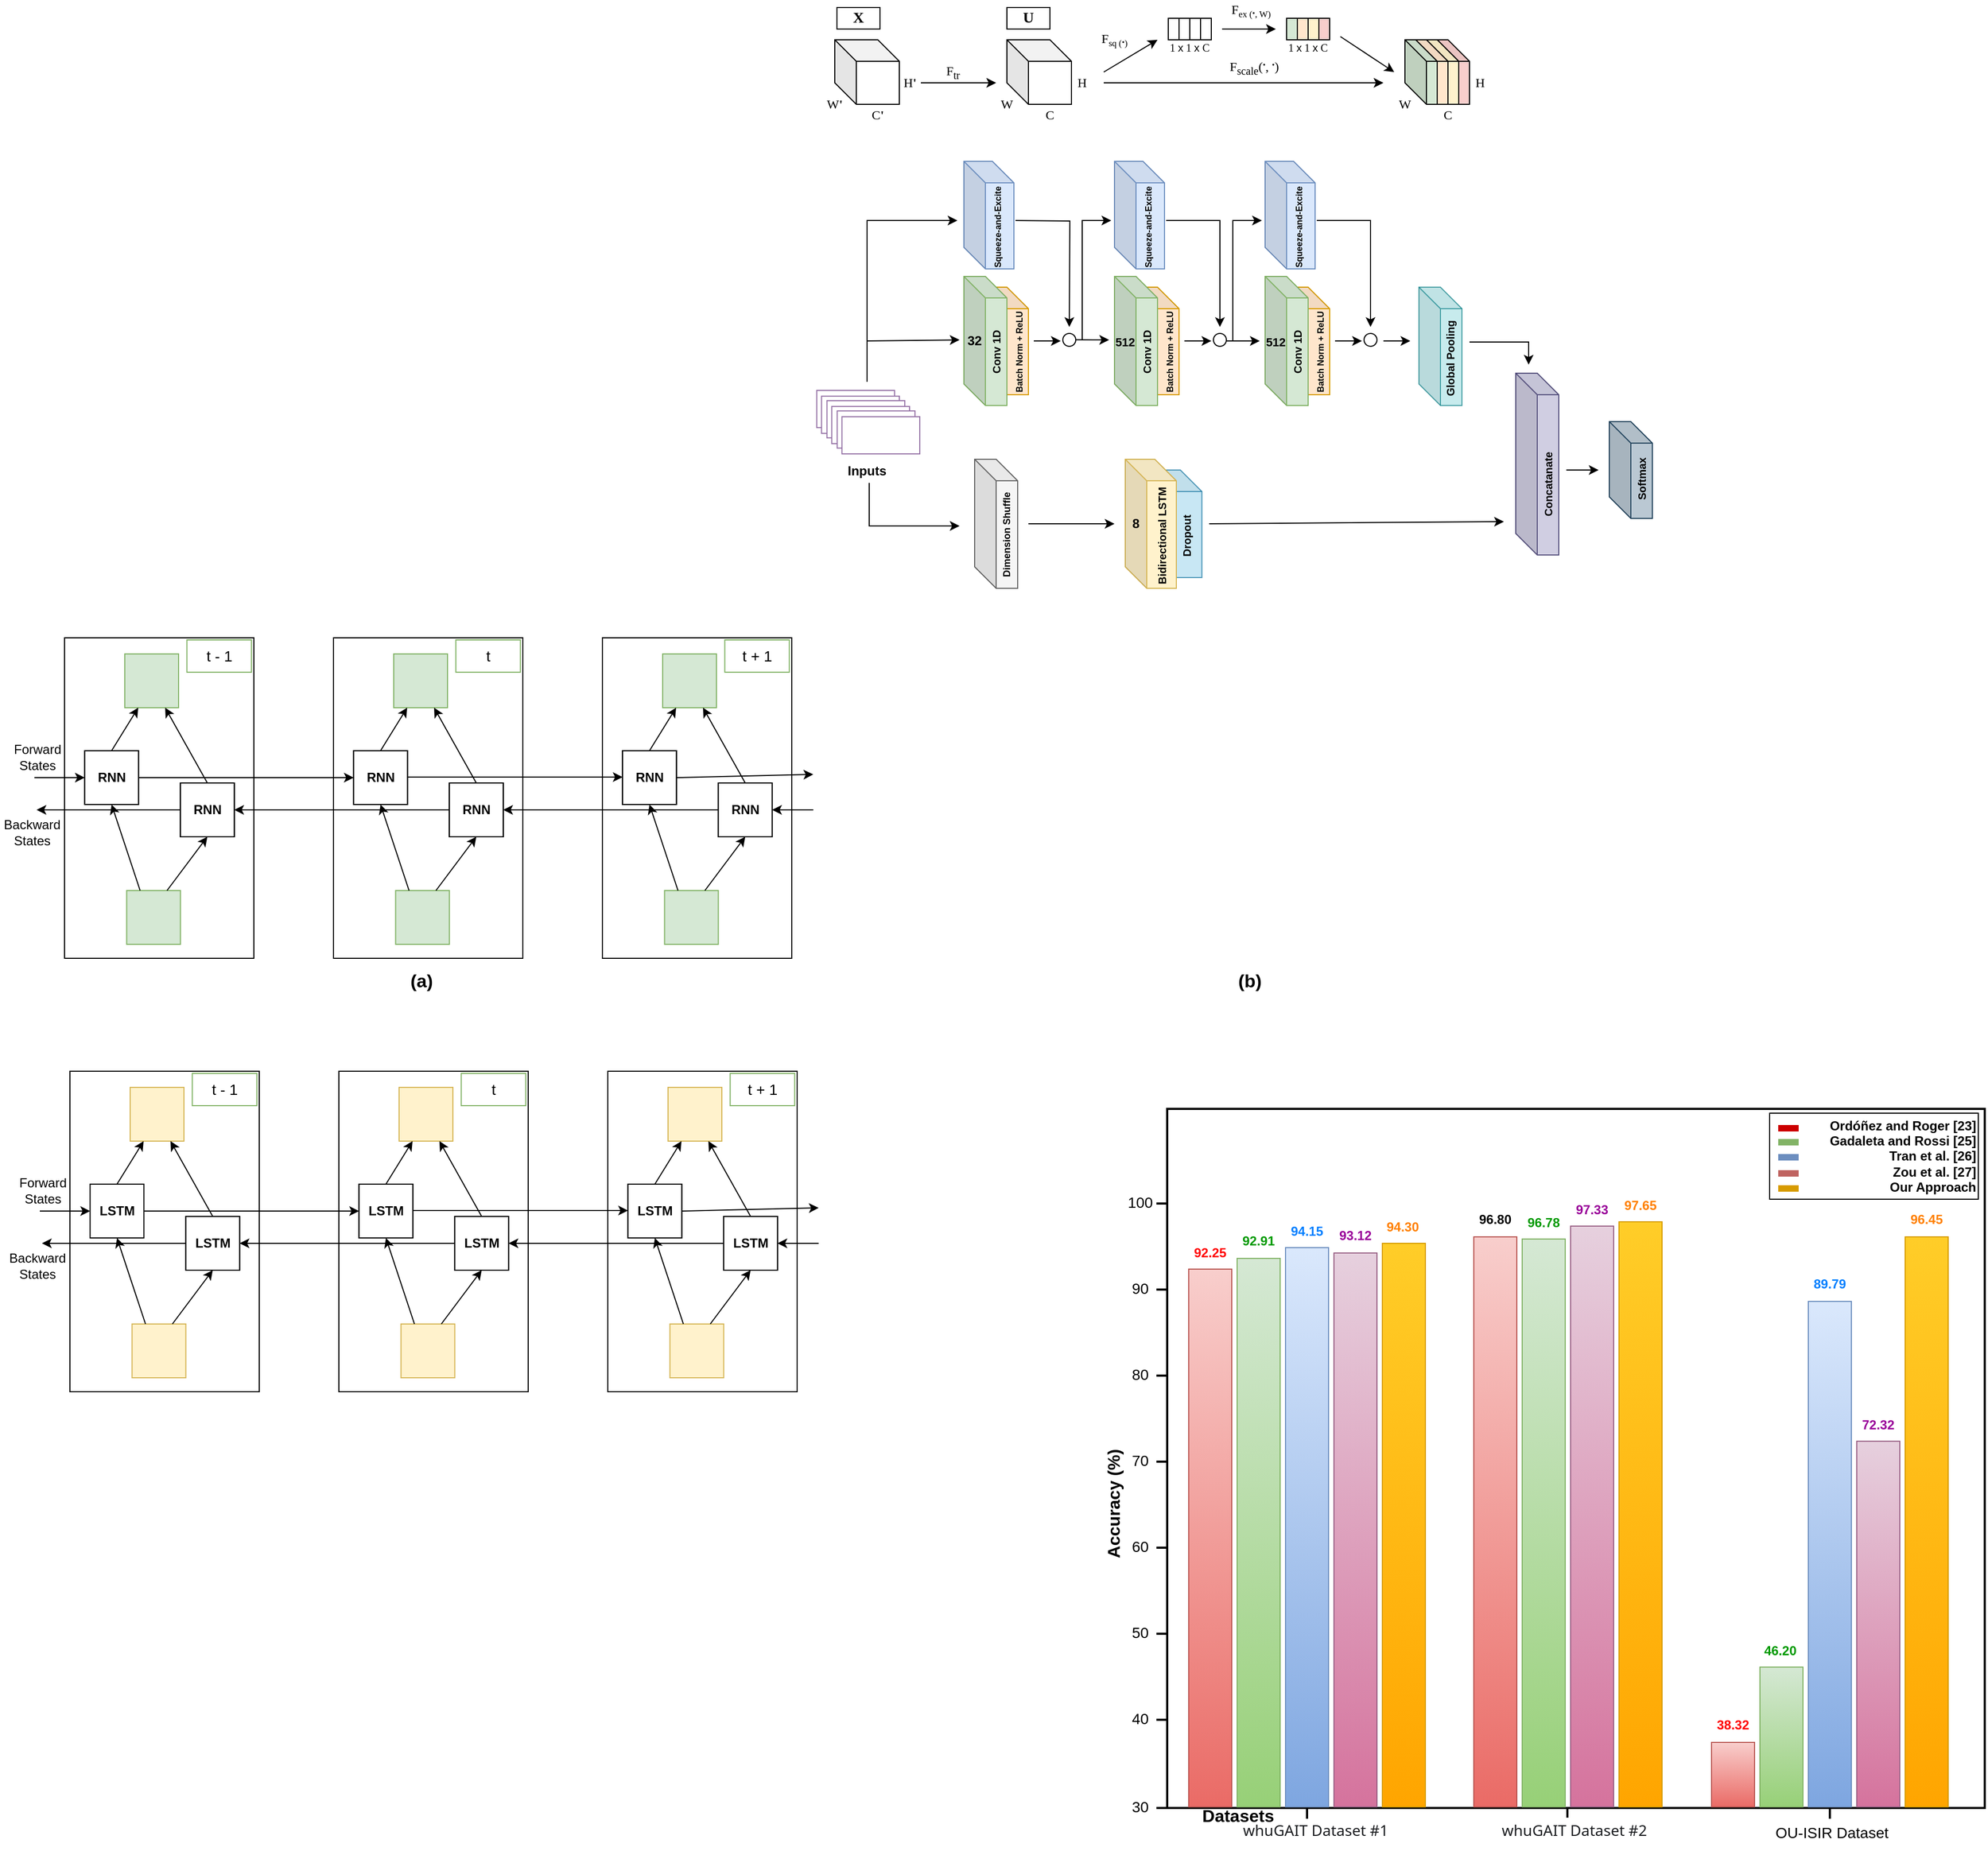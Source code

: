 <mxfile version="18.1.2" type="github">
  <diagram id="zV46lwEu7LYRULikq-Hr" name="Page-1">
    <mxGraphModel dx="3290" dy="1468" grid="0" gridSize="10" guides="1" tooltips="1" connect="1" arrows="1" fold="1" page="1" pageScale="1" pageWidth="850" pageHeight="1100" math="0" shadow="0">
      <root>
        <mxCell id="0" />
        <mxCell id="1" parent="0" />
        <mxCell id="uJYRLRxjO0DMNSVMY0b4-1" value="" style="shape=cube;whiteSpace=wrap;html=1;boundedLbl=1;backgroundOutline=1;darkOpacity=0.05;darkOpacity2=0.1;" parent="1" vertex="1">
          <mxGeometry x="80" y="200" width="60" height="60" as="geometry" />
        </mxCell>
        <mxCell id="uJYRLRxjO0DMNSVMY0b4-3" value="" style="shape=cube;whiteSpace=wrap;html=1;boundedLbl=1;backgroundOutline=1;darkOpacity=0.05;darkOpacity2=0.1;" parent="1" vertex="1">
          <mxGeometry x="240" y="200" width="60" height="60" as="geometry" />
        </mxCell>
        <mxCell id="uJYRLRxjO0DMNSVMY0b4-4" value="&lt;font face=&quot;Times New Roman&quot;&gt;F&lt;sub&gt;tr&lt;/sub&gt;&lt;/font&gt;" style="text;html=1;strokeColor=none;fillColor=none;align=center;verticalAlign=middle;whiteSpace=wrap;rounded=0;" parent="1" vertex="1">
          <mxGeometry x="170" y="220" width="40" height="20" as="geometry" />
        </mxCell>
        <mxCell id="uJYRLRxjO0DMNSVMY0b4-10" value="&lt;span style=&quot;font-family: &amp;#34;times new roman&amp;#34;&quot;&gt;W&lt;b&gt;&#39;&lt;/b&gt;&lt;/span&gt;" style="text;html=1;strokeColor=none;fillColor=none;align=center;verticalAlign=middle;whiteSpace=wrap;rounded=0;" parent="1" vertex="1">
          <mxGeometry x="60" y="250" width="40" height="20" as="geometry" />
        </mxCell>
        <mxCell id="uJYRLRxjO0DMNSVMY0b4-11" value="&lt;span style=&quot;font-family: &amp;#34;times new roman&amp;#34;&quot;&gt;H&lt;b&gt;&#39;&lt;/b&gt;&lt;/span&gt;" style="text;html=1;strokeColor=none;fillColor=none;align=center;verticalAlign=middle;whiteSpace=wrap;rounded=0;" parent="1" vertex="1">
          <mxGeometry x="130" y="230" width="40" height="20" as="geometry" />
        </mxCell>
        <mxCell id="uJYRLRxjO0DMNSVMY0b4-12" value="&lt;span style=&quot;font-family: &amp;#34;times new roman&amp;#34;&quot;&gt;&lt;b&gt;&lt;font style=&quot;font-size: 14px&quot;&gt;X&lt;/font&gt;&lt;/b&gt;&lt;/span&gt;" style="text;html=1;fillColor=none;align=center;verticalAlign=middle;whiteSpace=wrap;rounded=0;strokeColor=#000000;" parent="1" vertex="1">
          <mxGeometry x="82" y="170" width="40" height="20" as="geometry" />
        </mxCell>
        <mxCell id="uJYRLRxjO0DMNSVMY0b4-16" value="&lt;span style=&quot;font-family: &amp;#34;times new roman&amp;#34;&quot;&gt;C&lt;b&gt;&#39;&lt;/b&gt;&lt;/span&gt;" style="text;html=1;strokeColor=none;fillColor=none;align=center;verticalAlign=middle;whiteSpace=wrap;rounded=0;" parent="1" vertex="1">
          <mxGeometry x="100" y="260" width="40" height="20" as="geometry" />
        </mxCell>
        <mxCell id="uJYRLRxjO0DMNSVMY0b4-18" value="&lt;span style=&quot;font-family: &amp;quot;times new roman&amp;quot;; font-size: 10px;&quot;&gt;1 &lt;/span&gt;x&lt;span style=&quot;font-family: &amp;quot;times new roman&amp;quot;; font-size: 10px;&quot;&gt; 1 &lt;/span&gt;x &lt;span style=&quot;font-family: &amp;quot;times new roman&amp;quot;; font-size: 10px;&quot;&gt;C&lt;/span&gt;" style="text;html=1;strokeColor=none;fillColor=none;align=center;verticalAlign=middle;whiteSpace=wrap;rounded=0;fontSize=10;" parent="1" vertex="1">
          <mxGeometry x="385" y="197" width="50" height="20" as="geometry" />
        </mxCell>
        <mxCell id="uJYRLRxjO0DMNSVMY0b4-20" value="&lt;span style=&quot;font-family: &amp;#34;times new roman&amp;#34;&quot;&gt;&lt;b&gt;&lt;font style=&quot;font-size: 14px&quot;&gt;U&lt;/font&gt;&lt;/b&gt;&lt;/span&gt;" style="text;html=1;fillColor=none;align=center;verticalAlign=middle;whiteSpace=wrap;rounded=0;strokeColor=#000000;" parent="1" vertex="1">
          <mxGeometry x="240" y="170" width="40" height="20" as="geometry" />
        </mxCell>
        <mxCell id="uJYRLRxjO0DMNSVMY0b4-21" value="&lt;span style=&quot;font-family: &amp;#34;times new roman&amp;#34;&quot;&gt;W&lt;/span&gt;" style="text;html=1;strokeColor=none;fillColor=none;align=center;verticalAlign=middle;whiteSpace=wrap;rounded=0;" parent="1" vertex="1">
          <mxGeometry x="220" y="250" width="40" height="20" as="geometry" />
        </mxCell>
        <mxCell id="uJYRLRxjO0DMNSVMY0b4-22" value="&lt;span style=&quot;font-family: &amp;#34;times new roman&amp;#34;&quot;&gt;H&lt;/span&gt;" style="text;html=1;strokeColor=none;fillColor=none;align=center;verticalAlign=middle;whiteSpace=wrap;rounded=0;" parent="1" vertex="1">
          <mxGeometry x="290" y="230" width="40" height="20" as="geometry" />
        </mxCell>
        <mxCell id="uJYRLRxjO0DMNSVMY0b4-23" value="&lt;span style=&quot;font-family: &amp;#34;times new roman&amp;#34;&quot;&gt;C&lt;/span&gt;" style="text;html=1;strokeColor=none;fillColor=none;align=center;verticalAlign=middle;whiteSpace=wrap;rounded=0;" parent="1" vertex="1">
          <mxGeometry x="260" y="260" width="40" height="20" as="geometry" />
        </mxCell>
        <mxCell id="uJYRLRxjO0DMNSVMY0b4-27" value="" style="endArrow=classic;html=1;" parent="1" edge="1">
          <mxGeometry width="50" height="50" relative="1" as="geometry">
            <mxPoint x="330" y="240" as="sourcePoint" />
            <mxPoint x="590" y="240" as="targetPoint" />
          </mxGeometry>
        </mxCell>
        <mxCell id="uJYRLRxjO0DMNSVMY0b4-28" value="" style="endArrow=classic;html=1;" parent="1" edge="1">
          <mxGeometry width="50" height="50" relative="1" as="geometry">
            <mxPoint x="330" y="230" as="sourcePoint" />
            <mxPoint x="380" y="200" as="targetPoint" />
          </mxGeometry>
        </mxCell>
        <mxCell id="uJYRLRxjO0DMNSVMY0b4-30" value="" style="endArrow=classic;html=1;" parent="1" edge="1">
          <mxGeometry width="50" height="50" relative="1" as="geometry">
            <mxPoint x="440" y="190" as="sourcePoint" />
            <mxPoint x="490" y="190" as="targetPoint" />
          </mxGeometry>
        </mxCell>
        <mxCell id="uJYRLRxjO0DMNSVMY0b4-31" value="" style="endArrow=classic;html=1;" parent="1" edge="1">
          <mxGeometry width="50" height="50" relative="1" as="geometry">
            <mxPoint x="550" y="197" as="sourcePoint" />
            <mxPoint x="600" y="230" as="targetPoint" />
          </mxGeometry>
        </mxCell>
        <mxCell id="uJYRLRxjO0DMNSVMY0b4-32" value="&lt;span style=&quot;font-family: &amp;#34;times new roman&amp;#34;&quot;&gt;W&lt;/span&gt;" style="text;html=1;strokeColor=none;fillColor=none;align=center;verticalAlign=middle;whiteSpace=wrap;rounded=0;" parent="1" vertex="1">
          <mxGeometry x="590" y="250" width="40" height="20" as="geometry" />
        </mxCell>
        <mxCell id="uJYRLRxjO0DMNSVMY0b4-35" value="&lt;font face=&quot;Times New Roman&quot;&gt;F&lt;sub&gt;scale&lt;/sub&gt;(&lt;b&gt;&lt;sup&gt;.&lt;/sup&gt;&lt;/b&gt;, &lt;b&gt;&lt;sup&gt;.&lt;/sup&gt;&lt;/b&gt;)&lt;/font&gt;" style="text;html=1;strokeColor=none;fillColor=none;align=center;verticalAlign=middle;whiteSpace=wrap;rounded=0;" parent="1" vertex="1">
          <mxGeometry x="440" y="215" width="60" height="20" as="geometry" />
        </mxCell>
        <mxCell id="uJYRLRxjO0DMNSVMY0b4-36" value="&lt;font face=&quot;Times New Roman&quot;&gt;F&lt;span style=&quot;font-size: 10px&quot;&gt;&lt;sub&gt;sq (&lt;/sub&gt;&lt;b&gt;.&lt;/b&gt;&lt;sub&gt;)&lt;/sub&gt;&lt;/span&gt;&lt;/font&gt;" style="text;html=1;strokeColor=none;fillColor=none;align=center;verticalAlign=middle;whiteSpace=wrap;rounded=0;" parent="1" vertex="1">
          <mxGeometry x="320" y="190" width="40" height="20" as="geometry" />
        </mxCell>
        <mxCell id="uJYRLRxjO0DMNSVMY0b4-41" value="" style="group" parent="1" vertex="1" connectable="0">
          <mxGeometry x="390" y="180" width="40" height="20" as="geometry" />
        </mxCell>
        <mxCell id="uJYRLRxjO0DMNSVMY0b4-24" value="" style="rounded=0;whiteSpace=wrap;html=1;strokeColor=#000000;" parent="uJYRLRxjO0DMNSVMY0b4-41" vertex="1">
          <mxGeometry width="40" height="20" as="geometry" />
        </mxCell>
        <mxCell id="uJYRLRxjO0DMNSVMY0b4-37" value="" style="endArrow=none;html=1;exitX=0.75;exitY=0;exitDx=0;exitDy=0;entryX=0.75;entryY=1;entryDx=0;entryDy=0;" parent="uJYRLRxjO0DMNSVMY0b4-41" source="uJYRLRxjO0DMNSVMY0b4-24" target="uJYRLRxjO0DMNSVMY0b4-24" edge="1">
          <mxGeometry width="50" height="50" relative="1" as="geometry">
            <mxPoint x="12.426" y="110" as="sourcePoint" />
            <mxPoint x="31.544" y="60" as="targetPoint" />
          </mxGeometry>
        </mxCell>
        <mxCell id="uJYRLRxjO0DMNSVMY0b4-38" value="" style="endArrow=none;html=1;exitX=0.5;exitY=0;exitDx=0;exitDy=0;entryX=0.5;entryY=1;entryDx=0;entryDy=0;" parent="uJYRLRxjO0DMNSVMY0b4-41" source="uJYRLRxjO0DMNSVMY0b4-24" target="uJYRLRxjO0DMNSVMY0b4-24" edge="1">
          <mxGeometry width="50" height="50" relative="1" as="geometry">
            <mxPoint x="12.426" y="110" as="sourcePoint" />
            <mxPoint x="31.544" y="60" as="targetPoint" />
          </mxGeometry>
        </mxCell>
        <mxCell id="uJYRLRxjO0DMNSVMY0b4-39" value="" style="endArrow=none;html=1;exitX=0.25;exitY=0;exitDx=0;exitDy=0;entryX=0.25;entryY=1;entryDx=0;entryDy=0;" parent="uJYRLRxjO0DMNSVMY0b4-41" source="uJYRLRxjO0DMNSVMY0b4-24" target="uJYRLRxjO0DMNSVMY0b4-24" edge="1">
          <mxGeometry width="50" height="50" relative="1" as="geometry">
            <mxPoint x="12.426" y="110" as="sourcePoint" />
            <mxPoint x="31.544" y="60" as="targetPoint" />
          </mxGeometry>
        </mxCell>
        <mxCell id="uJYRLRxjO0DMNSVMY0b4-47" value="&lt;font face=&quot;Times New Roman&quot;&gt;F&lt;span style=&quot;font-size: 10px&quot;&gt;&lt;sub&gt;ex (&lt;/sub&gt;&lt;b&gt;.&lt;/b&gt;&lt;sub&gt;, W)&lt;/sub&gt;&lt;/span&gt;&lt;/font&gt;" style="text;html=1;strokeColor=none;fillColor=none;align=center;verticalAlign=middle;whiteSpace=wrap;rounded=0;" parent="1" vertex="1">
          <mxGeometry x="442.5" y="163" width="47.5" height="20" as="geometry" />
        </mxCell>
        <mxCell id="uJYRLRxjO0DMNSVMY0b4-61" value="" style="group" parent="1" vertex="1" connectable="0">
          <mxGeometry x="500" y="180" width="40" height="20" as="geometry" />
        </mxCell>
        <mxCell id="uJYRLRxjO0DMNSVMY0b4-42" value="" style="group;strokeWidth=1;fillColor=#d5e8d4;container=0;strokeColor=#000000;" parent="uJYRLRxjO0DMNSVMY0b4-61" vertex="1" connectable="0">
          <mxGeometry width="10" height="20" as="geometry" />
        </mxCell>
        <mxCell id="uJYRLRxjO0DMNSVMY0b4-50" value="" style="rounded=0;whiteSpace=wrap;html=1;fillColor=#f8cecc;" parent="uJYRLRxjO0DMNSVMY0b4-61" vertex="1">
          <mxGeometry x="30" width="10" height="20" as="geometry" />
        </mxCell>
        <mxCell id="uJYRLRxjO0DMNSVMY0b4-51" value="" style="rounded=0;whiteSpace=wrap;html=1;fillColor=#fff2cc;" parent="uJYRLRxjO0DMNSVMY0b4-61" vertex="1">
          <mxGeometry x="20" width="10" height="20" as="geometry" />
        </mxCell>
        <mxCell id="uJYRLRxjO0DMNSVMY0b4-52" value="" style="rounded=0;whiteSpace=wrap;html=1;fillColor=#ffe6cc;" parent="uJYRLRxjO0DMNSVMY0b4-61" vertex="1">
          <mxGeometry x="10" width="10" height="20" as="geometry" />
        </mxCell>
        <mxCell id="uJYRLRxjO0DMNSVMY0b4-63" value="" style="group" parent="1" vertex="1" connectable="0">
          <mxGeometry x="610" y="200" width="90" height="80" as="geometry" />
        </mxCell>
        <mxCell id="uJYRLRxjO0DMNSVMY0b4-33" value="&lt;span style=&quot;font-family: &amp;#34;times new roman&amp;#34;&quot;&gt;H&lt;/span&gt;" style="text;html=1;strokeColor=none;fillColor=none;align=center;verticalAlign=middle;whiteSpace=wrap;rounded=0;" parent="uJYRLRxjO0DMNSVMY0b4-63" vertex="1">
          <mxGeometry x="50" y="30" width="40" height="20" as="geometry" />
        </mxCell>
        <mxCell id="uJYRLRxjO0DMNSVMY0b4-34" value="&lt;span style=&quot;font-family: &amp;#34;times new roman&amp;#34;&quot;&gt;C&lt;/span&gt;" style="text;html=1;strokeColor=none;fillColor=none;align=center;verticalAlign=middle;whiteSpace=wrap;rounded=0;" parent="uJYRLRxjO0DMNSVMY0b4-63" vertex="1">
          <mxGeometry x="20" y="60" width="40" height="20" as="geometry" />
        </mxCell>
        <mxCell id="uJYRLRxjO0DMNSVMY0b4-60" value="" style="group" parent="uJYRLRxjO0DMNSVMY0b4-63" vertex="1" connectable="0">
          <mxGeometry width="60" height="60" as="geometry" />
        </mxCell>
        <mxCell id="uJYRLRxjO0DMNSVMY0b4-55" value="" style="shape=cube;whiteSpace=wrap;html=1;boundedLbl=1;backgroundOutline=1;darkOpacity=0.05;darkOpacity2=0.1;fillColor=#f8cecc;" parent="uJYRLRxjO0DMNSVMY0b4-60" vertex="1">
          <mxGeometry x="30" width="30" height="60" as="geometry" />
        </mxCell>
        <mxCell id="uJYRLRxjO0DMNSVMY0b4-57" value="" style="shape=cube;whiteSpace=wrap;html=1;boundedLbl=1;backgroundOutline=1;darkOpacity=0.05;darkOpacity2=0.1;fillColor=#fff2cc;" parent="uJYRLRxjO0DMNSVMY0b4-60" vertex="1">
          <mxGeometry x="20" width="30" height="60" as="geometry" />
        </mxCell>
        <mxCell id="uJYRLRxjO0DMNSVMY0b4-58" value="" style="shape=cube;whiteSpace=wrap;html=1;boundedLbl=1;backgroundOutline=1;darkOpacity=0.05;darkOpacity2=0.1;fillColor=#ffe6cc;" parent="uJYRLRxjO0DMNSVMY0b4-60" vertex="1">
          <mxGeometry x="10" width="30" height="60" as="geometry" />
        </mxCell>
        <mxCell id="uJYRLRxjO0DMNSVMY0b4-59" value="" style="shape=cube;whiteSpace=wrap;html=1;boundedLbl=1;backgroundOutline=1;darkOpacity=0.05;darkOpacity2=0.1;fillColor=#d5e8d4;" parent="uJYRLRxjO0DMNSVMY0b4-60" vertex="1">
          <mxGeometry width="30" height="60" as="geometry" />
        </mxCell>
        <mxCell id="uJYRLRxjO0DMNSVMY0b4-64" value="" style="endArrow=classic;html=1;" parent="1" edge="1">
          <mxGeometry width="50" height="50" relative="1" as="geometry">
            <mxPoint x="160" y="240" as="sourcePoint" />
            <mxPoint x="230" y="240" as="targetPoint" />
          </mxGeometry>
        </mxCell>
        <mxCell id="uJYRLRxjO0DMNSVMY0b4-65" value="&lt;span style=&quot;font-family: &amp;quot;times new roman&amp;quot;; font-size: 10px;&quot;&gt;1 &lt;/span&gt;x&lt;span style=&quot;font-family: &amp;quot;times new roman&amp;quot;; font-size: 10px;&quot;&gt; 1 &lt;/span&gt;x&lt;span style=&quot;font-family: &amp;quot;times new roman&amp;quot;; font-size: 10px;&quot;&gt; C&lt;/span&gt;" style="text;html=1;strokeColor=none;fillColor=none;align=center;verticalAlign=middle;whiteSpace=wrap;rounded=0;fontSize=10;" parent="1" vertex="1">
          <mxGeometry x="495" y="197" width="50" height="20" as="geometry" />
        </mxCell>
        <mxCell id="E2jfVv6IwUMjEt1L54zc-5" value="&lt;b&gt;Inputs&lt;/b&gt;" style="text;html=1;strokeColor=none;fillColor=none;align=center;verticalAlign=middle;whiteSpace=wrap;rounded=0;" parent="1" vertex="1">
          <mxGeometry x="90" y="591" width="40" height="20" as="geometry" />
        </mxCell>
        <mxCell id="E2jfVv6IwUMjEt1L54zc-6" value="" style="shape=cube;whiteSpace=wrap;html=1;boundedLbl=1;backgroundOutline=1;darkOpacity=0.05;darkOpacity2=0.1;fillColor=#f5f5f5;strokeColor=#666666;fontColor=#333333;" parent="1" vertex="1">
          <mxGeometry x="210" y="590" width="40" height="120" as="geometry" />
        </mxCell>
        <mxCell id="E2jfVv6IwUMjEt1L54zc-42" value="&lt;font size=&quot;1&quot;&gt;&lt;b style=&quot;font-size: 9px&quot;&gt;Dimension Shuffle&lt;/b&gt;&lt;/font&gt;" style="text;html=1;strokeColor=none;fillColor=none;align=center;verticalAlign=middle;whiteSpace=wrap;rounded=0;rotation=-90;" parent="1" vertex="1">
          <mxGeometry x="189" y="650" width="100" height="20" as="geometry" />
        </mxCell>
        <mxCell id="E2jfVv6IwUMjEt1L54zc-79" value="" style="endArrow=classic;html=1;" parent="1" edge="1">
          <mxGeometry width="50" height="50" relative="1" as="geometry">
            <mxPoint x="260" y="650" as="sourcePoint" />
            <mxPoint x="340" y="650" as="targetPoint" />
          </mxGeometry>
        </mxCell>
        <mxCell id="E2jfVv6IwUMjEt1L54zc-27" value="" style="shape=cube;whiteSpace=wrap;html=1;boundedLbl=1;backgroundOutline=1;darkOpacity=0.05;darkOpacity2=0.1;fillColor=#b1ddf0;strokeColor=#10739e;opacity=70;" parent="1" vertex="1">
          <mxGeometry x="373.75" y="600" width="47.5" height="100" as="geometry" />
        </mxCell>
        <mxCell id="E2jfVv6IwUMjEt1L54zc-28" value="" style="shape=cube;whiteSpace=wrap;html=1;boundedLbl=1;backgroundOutline=1;darkOpacity=0.05;darkOpacity2=0.1;fillColor=#fff2cc;strokeColor=#d6b656;" parent="1" vertex="1">
          <mxGeometry x="350" y="590" width="47.5" height="120" as="geometry" />
        </mxCell>
        <mxCell id="E2jfVv6IwUMjEt1L54zc-48" value="&lt;font style=&quot;font-size: 10px&quot;&gt;&lt;b&gt;Bidirectional LSTM&lt;/b&gt;&lt;/font&gt;" style="text;html=1;strokeColor=none;fillColor=none;align=center;verticalAlign=middle;whiteSpace=wrap;rounded=0;rotation=-90;" parent="1" vertex="1">
          <mxGeometry x="334" y="651" width="100" height="20" as="geometry" />
        </mxCell>
        <mxCell id="E2jfVv6IwUMjEt1L54zc-51" value="&lt;font style=&quot;font-size: 10px&quot;&gt;&lt;b&gt;Dropout&lt;/b&gt;&lt;/font&gt;" style="text;html=1;strokeColor=none;fillColor=none;align=center;verticalAlign=middle;whiteSpace=wrap;rounded=0;rotation=-90;" parent="1" vertex="1">
          <mxGeometry x="357" y="651" width="100" height="20" as="geometry" />
        </mxCell>
        <mxCell id="YFkNAvKXcPWgVJD1HpIC-57" value="&lt;b&gt;&lt;font style=&quot;font-size: 16px&quot;&gt;Accuracy (%)&lt;/font&gt;&lt;/b&gt;" style="text;html=1;strokeColor=none;fillColor=none;align=center;verticalAlign=middle;whiteSpace=wrap;rounded=0;opacity=60;rotation=-90;" parent="1" vertex="1">
          <mxGeometry x="269" y="1551" width="140" height="20" as="geometry" />
        </mxCell>
        <mxCell id="YFkNAvKXcPWgVJD1HpIC-8" value="" style="endArrow=none;html=1;strokeWidth=2;endFill=0;" parent="1" edge="1">
          <mxGeometry x="329" y="1193" width="50" height="50" as="geometry">
            <mxPoint x="389" y="1845" as="sourcePoint" />
            <mxPoint x="389" y="1193" as="targetPoint" />
          </mxGeometry>
        </mxCell>
        <mxCell id="YFkNAvKXcPWgVJD1HpIC-7" value="" style="endArrow=none;html=1;strokeWidth=2;endFill=0;" parent="1" edge="1">
          <mxGeometry x="329" y="1193" width="50" height="50" as="geometry">
            <mxPoint x="389" y="1844" as="sourcePoint" />
            <mxPoint x="1149" y="1844" as="targetPoint" />
          </mxGeometry>
        </mxCell>
        <mxCell id="YFkNAvKXcPWgVJD1HpIC-9" value="" style="rounded=0;whiteSpace=wrap;html=1;fillColor=#f8cecc;strokeColor=#b85450;gradientColor=#ea6b66;" parent="1" vertex="1">
          <mxGeometry x="409" y="1343" width="40" height="500" as="geometry" />
        </mxCell>
        <mxCell id="YFkNAvKXcPWgVJD1HpIC-11" value="" style="endArrow=none;html=1;fontStyle=1;strokeWidth=2;" parent="1" edge="1">
          <mxGeometry x="329" y="1193" width="50" height="50" as="geometry">
            <mxPoint x="379" y="1362" as="sourcePoint" />
            <mxPoint x="389" y="1362" as="targetPoint" />
          </mxGeometry>
        </mxCell>
        <mxCell id="YFkNAvKXcPWgVJD1HpIC-12" value="" style="endArrow=none;html=1;fontStyle=1;strokeWidth=2;" parent="1" edge="1">
          <mxGeometry x="329" y="1193" width="50" height="50" as="geometry">
            <mxPoint x="379" y="1442" as="sourcePoint" />
            <mxPoint x="389" y="1442" as="targetPoint" />
          </mxGeometry>
        </mxCell>
        <mxCell id="YFkNAvKXcPWgVJD1HpIC-13" value="" style="endArrow=none;html=1;fontStyle=1;strokeWidth=2;" parent="1" edge="1">
          <mxGeometry x="329" y="1193" width="50" height="50" as="geometry">
            <mxPoint x="379" y="1522" as="sourcePoint" />
            <mxPoint x="389" y="1522" as="targetPoint" />
          </mxGeometry>
        </mxCell>
        <mxCell id="YFkNAvKXcPWgVJD1HpIC-14" value="" style="endArrow=none;html=1;fontStyle=1;strokeWidth=2;" parent="1" edge="1">
          <mxGeometry x="329" y="1193" width="50" height="50" as="geometry">
            <mxPoint x="379" y="1602" as="sourcePoint" />
            <mxPoint x="389" y="1602" as="targetPoint" />
          </mxGeometry>
        </mxCell>
        <mxCell id="YFkNAvKXcPWgVJD1HpIC-15" value="" style="endArrow=none;html=1;fontStyle=1;strokeWidth=2;" parent="1" edge="1">
          <mxGeometry x="329" y="1193" width="50" height="50" as="geometry">
            <mxPoint x="379" y="1682" as="sourcePoint" />
            <mxPoint x="389" y="1682" as="targetPoint" />
          </mxGeometry>
        </mxCell>
        <mxCell id="YFkNAvKXcPWgVJD1HpIC-16" value="" style="endArrow=none;html=1;fontStyle=1;strokeWidth=2;" parent="1" edge="1">
          <mxGeometry x="329" y="1193" width="50" height="50" as="geometry">
            <mxPoint x="379" y="1762" as="sourcePoint" />
            <mxPoint x="389" y="1762" as="targetPoint" />
          </mxGeometry>
        </mxCell>
        <mxCell id="YFkNAvKXcPWgVJD1HpIC-17" value="" style="rounded=0;whiteSpace=wrap;html=1;fillColor=#d5e8d4;strokeColor=#82b366;gradientColor=#97d077;" parent="1" vertex="1">
          <mxGeometry x="454" y="1333" width="40" height="510" as="geometry" />
        </mxCell>
        <mxCell id="YFkNAvKXcPWgVJD1HpIC-18" value="" style="rounded=0;whiteSpace=wrap;html=1;fillColor=#f8cecc;strokeColor=#b85450;gradientColor=#ea6b66;" parent="1" vertex="1">
          <mxGeometry x="674" y="1313" width="40" height="530" as="geometry" />
        </mxCell>
        <mxCell id="YFkNAvKXcPWgVJD1HpIC-19" value="" style="rounded=0;whiteSpace=wrap;html=1;fillColor=#dae8fc;strokeColor=#6c8ebf;gradientColor=#7ea6e0;" parent="1" vertex="1">
          <mxGeometry x="499" y="1323" width="40" height="520" as="geometry" />
        </mxCell>
        <mxCell id="YFkNAvKXcPWgVJD1HpIC-20" value="" style="rounded=0;whiteSpace=wrap;html=1;fillColor=#e6d0de;strokeColor=#996185;gradientColor=#d5739d;" parent="1" vertex="1">
          <mxGeometry x="544" y="1328" width="40" height="515" as="geometry" />
        </mxCell>
        <mxCell id="YFkNAvKXcPWgVJD1HpIC-21" value="" style="rounded=0;whiteSpace=wrap;html=1;fillColor=#d5e8d4;strokeColor=#82b366;gradientColor=#97d077;" parent="1" vertex="1">
          <mxGeometry x="719" y="1315" width="40" height="528" as="geometry" />
        </mxCell>
        <mxCell id="YFkNAvKXcPWgVJD1HpIC-22" value="" style="rounded=0;whiteSpace=wrap;html=1;fillColor=#e6d0de;strokeColor=#996185;gradientColor=#d5739d;" parent="1" vertex="1">
          <mxGeometry x="764" y="1303" width="40" height="540" as="geometry" />
        </mxCell>
        <mxCell id="YFkNAvKXcPWgVJD1HpIC-23" value="" style="rounded=0;whiteSpace=wrap;html=1;fillColor=#ffcd28;strokeColor=#d79b00;gradientColor=#ffa500;" parent="1" vertex="1">
          <mxGeometry x="809" y="1299" width="40" height="544" as="geometry" />
        </mxCell>
        <mxCell id="YFkNAvKXcPWgVJD1HpIC-24" value="" style="rounded=0;whiteSpace=wrap;html=1;fillColor=#f8cecc;strokeColor=#b85450;gradientColor=#ea6b66;" parent="1" vertex="1">
          <mxGeometry x="895" y="1783" width="40" height="60" as="geometry" />
        </mxCell>
        <mxCell id="YFkNAvKXcPWgVJD1HpIC-25" value="" style="rounded=0;whiteSpace=wrap;html=1;fillColor=#ffcd28;strokeColor=#d79b00;gradientColor=#ffa500;" parent="1" vertex="1">
          <mxGeometry x="1075" y="1313" width="40" height="530" as="geometry" />
        </mxCell>
        <mxCell id="YFkNAvKXcPWgVJD1HpIC-26" value="" style="rounded=0;whiteSpace=wrap;html=1;fillColor=#dae8fc;strokeColor=#6c8ebf;gradientColor=#7ea6e0;" parent="1" vertex="1">
          <mxGeometry x="985" y="1373" width="40" height="470" as="geometry" />
        </mxCell>
        <mxCell id="YFkNAvKXcPWgVJD1HpIC-27" value="" style="rounded=0;whiteSpace=wrap;html=1;fillColor=#d5e8d4;strokeColor=#82b366;gradientColor=#97d077;" parent="1" vertex="1">
          <mxGeometry x="940" y="1713" width="40" height="130" as="geometry" />
        </mxCell>
        <mxCell id="YFkNAvKXcPWgVJD1HpIC-32" value="" style="rounded=0;whiteSpace=wrap;html=1;fillColor=#ffcd28;strokeColor=#d79b00;gradientColor=#ffa500;" parent="1" vertex="1">
          <mxGeometry x="589" y="1319" width="40" height="524" as="geometry" />
        </mxCell>
        <mxCell id="YFkNAvKXcPWgVJD1HpIC-33" value="" style="rounded=0;whiteSpace=wrap;html=1;fillColor=#e6d0de;strokeColor=#996185;gradientColor=#d5739d;" parent="1" vertex="1">
          <mxGeometry x="1030" y="1503" width="40" height="340" as="geometry" />
        </mxCell>
        <mxCell id="YFkNAvKXcPWgVJD1HpIC-49" value="" style="group" parent="1" vertex="1" connectable="0">
          <mxGeometry x="949" y="1198" width="194" height="80" as="geometry" />
        </mxCell>
        <mxCell id="YFkNAvKXcPWgVJD1HpIC-50" value="&lt;b&gt;&lt;font style=&quot;font-size: 12px&quot;&gt;&lt;span style=&quot;color: rgb(5 , 5 , 5)&quot;&gt;Ordóñez&lt;/span&gt;&lt;font data-font-src=&quot;https://fonts.googleapis.com/css?family=cm+roman&quot; style=&quot;font-size: 12px&quot;&gt;&amp;nbsp;and Roger [23]&lt;br&gt;&lt;div&gt;&lt;b&gt;&lt;font data-font-src=&quot;https://fonts.googleapis.com/css?family=cm+roman&quot;&gt;Gadaleta and Rossi [25]&lt;/font&gt;&lt;/b&gt;&lt;/div&gt;&lt;div&gt;&lt;b&gt;&lt;font data-font-src=&quot;https://fonts.googleapis.com/css?family=cm+roman&quot;&gt;Tran et al. [26]&lt;/font&gt;&lt;/b&gt;&lt;/div&gt;&lt;/font&gt;&lt;/font&gt;&lt;/b&gt;&lt;div&gt;&lt;b&gt;&lt;font data-font-src=&quot;https://fonts.googleapis.com/css?family=cm+roman&quot; style=&quot;font-size: 12px&quot;&gt;Zou et al. [27]&lt;/font&gt;&lt;/b&gt;&lt;/div&gt;&lt;div&gt;&lt;b&gt;&lt;font data-font-src=&quot;https://fonts.googleapis.com/css?family=cm+roman&quot; style=&quot;font-size: 12px&quot;&gt;Our Approach&lt;/font&gt;&lt;/b&gt;&lt;/div&gt;" style="text;html=1;fillColor=none;align=right;verticalAlign=middle;whiteSpace=wrap;rounded=0;strokeColor=#000000;" parent="YFkNAvKXcPWgVJD1HpIC-49" vertex="1">
          <mxGeometry width="194" height="80" as="geometry" />
        </mxCell>
        <mxCell id="YFkNAvKXcPWgVJD1HpIC-58" value="&lt;b&gt;&lt;font color=&quot;#ff0000&quot;&gt;92.25&lt;/font&gt;&lt;/b&gt;" style="text;html=1;strokeColor=none;fillColor=none;align=center;verticalAlign=middle;whiteSpace=wrap;rounded=0;opacity=60;" parent="1" vertex="1">
          <mxGeometry x="409" y="1318" width="40" height="20" as="geometry" />
        </mxCell>
        <mxCell id="YFkNAvKXcPWgVJD1HpIC-59" value="&lt;b&gt;&lt;font color=&quot;#ff8000&quot;&gt;94.30&lt;/font&gt;&lt;/b&gt;" style="text;html=1;strokeColor=none;fillColor=none;align=center;verticalAlign=middle;whiteSpace=wrap;rounded=0;opacity=60;" parent="1" vertex="1">
          <mxGeometry x="588" y="1294" width="40" height="20" as="geometry" />
        </mxCell>
        <mxCell id="YFkNAvKXcPWgVJD1HpIC-60" value="&lt;b&gt;&lt;font color=&quot;#990099&quot;&gt;93.12&lt;/font&gt;&lt;/b&gt;" style="text;html=1;strokeColor=none;fillColor=none;align=center;verticalAlign=middle;whiteSpace=wrap;rounded=0;opacity=60;" parent="1" vertex="1">
          <mxGeometry x="544" y="1302" width="40" height="20" as="geometry" />
        </mxCell>
        <mxCell id="YFkNAvKXcPWgVJD1HpIC-61" value="&lt;b&gt;&lt;font color=&quot;#007fff&quot;&gt;94.15&lt;/font&gt;&lt;/b&gt;" style="text;html=1;strokeColor=none;fillColor=none;align=center;verticalAlign=middle;whiteSpace=wrap;rounded=0;opacity=60;" parent="1" vertex="1">
          <mxGeometry x="499" y="1298" width="40" height="20" as="geometry" />
        </mxCell>
        <mxCell id="YFkNAvKXcPWgVJD1HpIC-62" value="&lt;b&gt;&lt;font color=&quot;#009900&quot;&gt;92.91&lt;/font&gt;&lt;/b&gt;" style="text;html=1;strokeColor=none;fillColor=none;align=center;verticalAlign=middle;whiteSpace=wrap;rounded=0;opacity=60;" parent="1" vertex="1">
          <mxGeometry x="454" y="1307" width="40" height="20" as="geometry" />
        </mxCell>
        <mxCell id="YFkNAvKXcPWgVJD1HpIC-63" value="&lt;b&gt;96.80&lt;/b&gt;" style="text;html=1;strokeColor=none;fillColor=none;align=center;verticalAlign=middle;whiteSpace=wrap;rounded=0;opacity=60;" parent="1" vertex="1">
          <mxGeometry x="674" y="1287" width="40" height="20" as="geometry" />
        </mxCell>
        <mxCell id="YFkNAvKXcPWgVJD1HpIC-68" value="&lt;b&gt;&lt;font color=&quot;#009900&quot;&gt;96.78&lt;/font&gt;&lt;/b&gt;" style="text;html=1;strokeColor=none;fillColor=none;align=center;verticalAlign=middle;whiteSpace=wrap;rounded=0;opacity=60;" parent="1" vertex="1">
          <mxGeometry x="719" y="1290" width="40" height="20" as="geometry" />
        </mxCell>
        <mxCell id="YFkNAvKXcPWgVJD1HpIC-69" value="&lt;b&gt;&lt;font color=&quot;#007fff&quot;&gt;89.79&lt;/font&gt;&lt;/b&gt;" style="text;html=1;strokeColor=none;fillColor=none;align=center;verticalAlign=middle;whiteSpace=wrap;rounded=0;opacity=60;" parent="1" vertex="1">
          <mxGeometry x="985" y="1347" width="40" height="20" as="geometry" />
        </mxCell>
        <mxCell id="YFkNAvKXcPWgVJD1HpIC-70" value="&lt;b&gt;&lt;font color=&quot;#ff8000&quot;&gt;97.65&lt;/font&gt;&lt;/b&gt;" style="text;html=1;strokeColor=none;fillColor=none;align=center;verticalAlign=middle;whiteSpace=wrap;rounded=0;opacity=60;" parent="1" vertex="1">
          <mxGeometry x="809" y="1274" width="40" height="20" as="geometry" />
        </mxCell>
        <mxCell id="YFkNAvKXcPWgVJD1HpIC-71" value="&lt;b&gt;&lt;font color=&quot;#990099&quot;&gt;97.33&lt;/font&gt;&lt;/b&gt;" style="text;html=1;strokeColor=none;fillColor=none;align=center;verticalAlign=middle;whiteSpace=wrap;rounded=0;opacity=60;" parent="1" vertex="1">
          <mxGeometry x="764" y="1278" width="40" height="20" as="geometry" />
        </mxCell>
        <mxCell id="YFkNAvKXcPWgVJD1HpIC-72" value="&lt;b&gt;&lt;font color=&quot;#ff0000&quot;&gt;38.32&lt;/font&gt;&lt;/b&gt;" style="text;html=1;strokeColor=none;fillColor=none;align=center;verticalAlign=middle;whiteSpace=wrap;rounded=0;opacity=60;" parent="1" vertex="1">
          <mxGeometry x="895" y="1757" width="40" height="20" as="geometry" />
        </mxCell>
        <mxCell id="YFkNAvKXcPWgVJD1HpIC-73" value="&lt;b&gt;&lt;font color=&quot;#ff8000&quot;&gt;96.45&lt;/font&gt;&lt;/b&gt;" style="text;html=1;strokeColor=none;fillColor=none;align=center;verticalAlign=middle;whiteSpace=wrap;rounded=0;opacity=60;" parent="1" vertex="1">
          <mxGeometry x="1075" y="1287" width="40" height="20" as="geometry" />
        </mxCell>
        <mxCell id="YFkNAvKXcPWgVJD1HpIC-74" value="&lt;b&gt;&lt;font color=&quot;#009900&quot;&gt;46.20&lt;/font&gt;&lt;/b&gt;" style="text;html=1;strokeColor=none;fillColor=none;align=center;verticalAlign=middle;whiteSpace=wrap;rounded=0;opacity=60;" parent="1" vertex="1">
          <mxGeometry x="939" y="1688" width="40" height="20" as="geometry" />
        </mxCell>
        <mxCell id="YFkNAvKXcPWgVJD1HpIC-75" value="&lt;b&gt;&lt;font color=&quot;#990099&quot;&gt;72.32&lt;/font&gt;&lt;/b&gt;" style="text;html=1;strokeColor=none;fillColor=none;align=center;verticalAlign=middle;whiteSpace=wrap;rounded=0;opacity=60;" parent="1" vertex="1">
          <mxGeometry x="1030" y="1478" width="40" height="20" as="geometry" />
        </mxCell>
        <mxCell id="YFkNAvKXcPWgVJD1HpIC-76" value="&lt;font style=&quot;font-size: 14px;&quot;&gt;&lt;br style=&quot;font-size: 14px;&quot;&gt;&lt;/font&gt;&lt;span class=&quot;svngc6pa ay7djpcl ni8dbmo4 stjgntxs pmk7jnqg g0qnabr5 rfua0xdk&quot; style=&quot;height: 1px; overflow: hidden; position: absolute; width: 1px; clip: rect(1px, 1px, 1px, 1px); font-family: &amp;quot;segoe ui historic&amp;quot;, &amp;quot;segoe ui&amp;quot;, helvetica, arial, sans-serif; color: rgb(28, 30, 33); font-size: 14px;&quot;&gt;&lt;h4 class=&quot;gmql0nx0 l94mrbxd p1ri9a11 lzcic4wl&quot; dir=&quot;auto&quot; style=&quot;color: inherit; margin: 0px; padding: 0px; outline: none; font-family: inherit; font-size: 14px;&quot;&gt;&lt;div style=&quot;font-family: inherit; font-size: 14px;&quot;&gt;&lt;font style=&quot;font-size: 14px;&quot;&gt;Nahian sent&amp;nbsp;Today at 10:42 PM&lt;/font&gt;&lt;/div&gt;&lt;/h4&gt;&lt;/span&gt;&lt;div class=&quot;ni8dbmo4 stjgntxs g5ia77u1 ii04i59q j83agx80 cbu4d94t ll8tlv6m&quot; style=&quot;flex-direction: column; display: flex; align-items: flex-start; overflow: hidden; font-family: &amp;quot;segoe ui historic&amp;quot;, &amp;quot;segoe ui&amp;quot;, helvetica, arial, sans-serif; color: rgb(28, 30, 33); font-size: 14px;&quot;&gt;&lt;span class=&quot;tojvnm2t a6sixzi8 abs2jz4q a8s20v7p t1p8iaqh k5wvi7nf q3lfd5jv pk4s997a bipmatt0 cebpdrjk qowsmv63 owwhemhu dp1hu0rb dhp61c6y iyyx5f41&quot; style=&quot;align-items: inherit; display: inherit; height: inherit; min-width: inherit; min-height: inherit; width: inherit; flex-direction: inherit; max-width: inherit; max-height: inherit; font-family: inherit; font-size: 14px;&quot;&gt;&lt;div class=&quot;l60d2q6s d1544ag0 sj5x9vvc tw6a2znq l9j0dhe7 ni8dbmo4 stjgntxs qlfml3jp inkptoze e72ty7fz qmr60zad jm1wdb64 qv66sw1b ljqsnud1 g6srhlxm odn2s2vf&quot; style=&quot;padding: 7px 12px 8px; border-radius: 18px; overflow-wrap: break-word; position: relative; overflow: hidden; max-width: 564px; word-break: break-word; font-family: inherit; font-size: 14px;&quot;&gt;&lt;div dir=&quot;auto&quot; class=&quot;oo9gr5id&quot; style=&quot;font-family: inherit; font-size: 14px;&quot;&gt;&lt;span style=&quot;font-size: 14px;&quot;&gt;&lt;font style=&quot;font-size: 14px;&quot;&gt;whuGAIT Dataset #1&lt;/font&gt;&lt;/span&gt;&lt;/div&gt;&lt;/div&gt;&lt;/span&gt;&lt;/div&gt;" style="text;html=1;strokeColor=none;fillColor=none;align=center;verticalAlign=middle;whiteSpace=wrap;rounded=0;opacity=60;fontSize=14;fontStyle=0" parent="1" vertex="1">
          <mxGeometry x="435" y="1845" width="184" height="23" as="geometry" />
        </mxCell>
        <mxCell id="YFkNAvKXcPWgVJD1HpIC-77" value="&lt;div class=&quot;jn8vp64t l9j0dhe7 hpfvmrgz&quot; style=&quot;min-width: 0px; position: relative; font-size: 14px;&quot;&gt;&lt;div class=&quot;lzcic4wl&quot; tabindex=&quot;0&quot; style=&quot;outline: none; font-size: 14px;&quot;&gt;&lt;div class=&quot;ni8dbmo4 stjgntxs g5ia77u1 ii04i59q j83agx80 cbu4d94t ll8tlv6m&quot; style=&quot;flex-direction: column; display: flex; align-items: flex-start; overflow: hidden; font-size: 14px;&quot;&gt;&lt;span class=&quot;tojvnm2t a6sixzi8 abs2jz4q a8s20v7p t1p8iaqh k5wvi7nf q3lfd5jv pk4s997a bipmatt0 cebpdrjk qowsmv63 owwhemhu dp1hu0rb dhp61c6y iyyx5f41&quot; style=&quot;align-items: inherit; display: inherit; height: inherit; min-width: inherit; min-height: inherit; width: inherit; flex-direction: inherit; max-width: inherit; max-height: inherit; font-size: 14px;&quot;&gt;&lt;div class=&quot;l60d2q6s d1544ag0 sj5x9vvc tw6a2znq l9j0dhe7 ni8dbmo4 stjgntxs qlfml3jp inkptoze e72ty7fz qmr60zad jm1wdb64 qv66sw1b ljqsnud1 g6srhlxm odn2s2vf&quot; style=&quot;padding: 7px 12px 8px; border-radius: 18px; overflow-wrap: break-word; position: relative; overflow: hidden; max-width: 564px; word-break: break-word; font-size: 14px;&quot;&gt;&lt;div dir=&quot;auto&quot; class=&quot;oo9gr5id&quot; style=&quot;font-size: 14px;&quot;&gt;&lt;span style=&quot;font-size: 14px;&quot;&gt;&lt;font style=&quot;font-size: 14px;&quot;&gt;OU-ISIR Dataset&lt;/font&gt;&lt;/span&gt;&lt;/div&gt;&lt;/div&gt;&lt;/span&gt;&lt;/div&gt;&lt;/div&gt;&lt;/div&gt;" style="text;html=1;strokeColor=none;fillColor=none;align=center;verticalAlign=middle;whiteSpace=wrap;rounded=0;opacity=60;fontSize=14;fontStyle=0" parent="1" vertex="1">
          <mxGeometry x="923" y="1856" width="168" height="22" as="geometry" />
        </mxCell>
        <mxCell id="YFkNAvKXcPWgVJD1HpIC-78" value="&lt;font style=&quot;font-size: 14px;&quot;&gt;&lt;br style=&quot;font-size: 14px;&quot;&gt;&lt;/font&gt;&lt;span class=&quot;svngc6pa ay7djpcl ni8dbmo4 stjgntxs pmk7jnqg g0qnabr5 rfua0xdk&quot; style=&quot;height: 1px; overflow: hidden; position: absolute; width: 1px; clip: rect(1px, 1px, 1px, 1px); font-family: &amp;quot;segoe ui historic&amp;quot;, &amp;quot;segoe ui&amp;quot;, helvetica, arial, sans-serif; color: rgb(28, 30, 33); font-size: 14px;&quot;&gt;&lt;h4 class=&quot;gmql0nx0 l94mrbxd p1ri9a11 lzcic4wl&quot; dir=&quot;auto&quot; style=&quot;color: inherit; margin: 0px; padding: 0px; outline: none; font-family: inherit; font-size: 14px;&quot;&gt;&lt;div style=&quot;font-family: inherit; font-size: 14px;&quot;&gt;&lt;font style=&quot;font-size: 14px;&quot;&gt;Nahian sent&amp;nbsp;Today at 10:42 PM&lt;/font&gt;&lt;/div&gt;&lt;/h4&gt;&lt;/span&gt;&lt;div class=&quot;ni8dbmo4 stjgntxs g5ia77u1 ii04i59q j83agx80 cbu4d94t ll8tlv6m&quot; style=&quot;flex-direction: column; display: flex; align-items: flex-start; overflow: hidden; font-family: &amp;quot;segoe ui historic&amp;quot;, &amp;quot;segoe ui&amp;quot;, helvetica, arial, sans-serif; color: rgb(28, 30, 33); font-size: 14px;&quot;&gt;&lt;span class=&quot;tojvnm2t a6sixzi8 abs2jz4q a8s20v7p t1p8iaqh k5wvi7nf q3lfd5jv pk4s997a bipmatt0 cebpdrjk qowsmv63 owwhemhu dp1hu0rb dhp61c6y iyyx5f41&quot; style=&quot;align-items: inherit; display: inherit; height: inherit; min-width: inherit; min-height: inherit; width: inherit; flex-direction: inherit; max-width: inherit; max-height: inherit; font-family: inherit; font-size: 14px;&quot;&gt;&lt;div class=&quot;l60d2q6s d1544ag0 sj5x9vvc tw6a2znq l9j0dhe7 ni8dbmo4 stjgntxs qlfml3jp inkptoze e72ty7fz qmr60zad jm1wdb64 qv66sw1b ljqsnud1 g6srhlxm odn2s2vf&quot; style=&quot;padding: 7px 12px 8px; border-radius: 18px; overflow-wrap: break-word; position: relative; overflow: hidden; max-width: 564px; word-break: break-word; font-family: inherit; font-size: 14px;&quot;&gt;&lt;div dir=&quot;auto&quot; class=&quot;oo9gr5id&quot; style=&quot;font-family: inherit; font-size: 14px;&quot;&gt;&lt;span style=&quot;font-size: 14px;&quot;&gt;&lt;font style=&quot;font-size: 14px;&quot;&gt;whuGAIT Dataset #2&lt;/font&gt;&lt;/span&gt;&lt;/div&gt;&lt;/div&gt;&lt;/span&gt;&lt;/div&gt;" style="text;html=1;strokeColor=none;fillColor=none;align=center;verticalAlign=middle;whiteSpace=wrap;rounded=0;opacity=60;fontSize=14;fontStyle=0" parent="1" vertex="1">
          <mxGeometry x="676" y="1849" width="183" height="16" as="geometry" />
        </mxCell>
        <mxCell id="YFkNAvKXcPWgVJD1HpIC-79" value="&lt;font style=&quot;font-size: 14px;&quot;&gt;&lt;span style=&quot;font-size: 14px;&quot;&gt;40&lt;/span&gt;&lt;/font&gt;" style="text;html=1;strokeColor=none;fillColor=none;align=center;verticalAlign=middle;whiteSpace=wrap;rounded=0;opacity=60;fontStyle=0;fontSize=14;" parent="1" vertex="1">
          <mxGeometry x="344" y="1751" width="40" height="20" as="geometry" />
        </mxCell>
        <mxCell id="YFkNAvKXcPWgVJD1HpIC-80" value="&lt;font style=&quot;font-size: 14px;&quot;&gt;&lt;span style=&quot;font-size: 14px;&quot;&gt;60&lt;/span&gt;&lt;/font&gt;" style="text;html=1;strokeColor=none;fillColor=none;align=center;verticalAlign=middle;whiteSpace=wrap;rounded=0;opacity=60;fontSize=14;fontStyle=0" parent="1" vertex="1">
          <mxGeometry x="344" y="1591" width="40" height="20" as="geometry" />
        </mxCell>
        <mxCell id="YFkNAvKXcPWgVJD1HpIC-81" value="&lt;font style=&quot;font-size: 14px;&quot;&gt;&lt;span style=&quot;font-size: 14px;&quot;&gt;70&lt;/span&gt;&lt;/font&gt;" style="text;html=1;strokeColor=none;fillColor=none;align=center;verticalAlign=middle;whiteSpace=wrap;rounded=0;opacity=60;fontSize=14;fontStyle=0" parent="1" vertex="1">
          <mxGeometry x="344" y="1511" width="40" height="20" as="geometry" />
        </mxCell>
        <mxCell id="YFkNAvKXcPWgVJD1HpIC-82" value="&lt;font style=&quot;font-size: 14px;&quot;&gt;&lt;span style=&quot;font-size: 14px;&quot;&gt;30&lt;/span&gt;&lt;/font&gt;" style="text;html=1;strokeColor=none;fillColor=none;align=center;verticalAlign=middle;whiteSpace=wrap;rounded=0;opacity=60;fontSize=14;fontStyle=0" parent="1" vertex="1">
          <mxGeometry x="344" y="1833" width="40" height="20" as="geometry" />
        </mxCell>
        <mxCell id="YFkNAvKXcPWgVJD1HpIC-83" value="&lt;font style=&quot;font-size: 14px;&quot;&gt;&lt;span style=&quot;font-size: 14px;&quot;&gt;50&lt;/span&gt;&lt;/font&gt;" style="text;html=1;strokeColor=none;fillColor=none;align=center;verticalAlign=middle;whiteSpace=wrap;rounded=0;opacity=60;fontSize=14;fontStyle=0" parent="1" vertex="1">
          <mxGeometry x="344" y="1671" width="40" height="20" as="geometry" />
        </mxCell>
        <mxCell id="YFkNAvKXcPWgVJD1HpIC-85" value="&lt;font style=&quot;font-size: 14px;&quot;&gt;&lt;span style=&quot;font-size: 14px;&quot;&gt;100&lt;/span&gt;&lt;/font&gt;" style="text;html=1;strokeColor=none;fillColor=none;align=center;verticalAlign=middle;whiteSpace=wrap;rounded=0;opacity=60;fontStyle=0;fontSize=14;" parent="1" vertex="1">
          <mxGeometry x="344" y="1271" width="40" height="20" as="geometry" />
        </mxCell>
        <mxCell id="YFkNAvKXcPWgVJD1HpIC-86" value="&lt;font style=&quot;font-size: 14px;&quot;&gt;&lt;span style=&quot;font-size: 14px;&quot;&gt;90&lt;/span&gt;&lt;/font&gt;" style="text;html=1;strokeColor=none;fillColor=none;align=center;verticalAlign=middle;whiteSpace=wrap;rounded=0;opacity=60;fontStyle=0;fontSize=14;" parent="1" vertex="1">
          <mxGeometry x="344" y="1351" width="40" height="20" as="geometry" />
        </mxCell>
        <mxCell id="YFkNAvKXcPWgVJD1HpIC-87" value="&lt;font style=&quot;font-size: 14px;&quot;&gt;&lt;span style=&quot;font-size: 14px;&quot;&gt;80&lt;/span&gt;&lt;/font&gt;" style="text;html=1;strokeColor=none;fillColor=none;align=center;verticalAlign=middle;whiteSpace=wrap;rounded=0;opacity=60;fontStyle=0;fontSize=14;" parent="1" vertex="1">
          <mxGeometry x="344" y="1431" width="40" height="20" as="geometry" />
        </mxCell>
        <mxCell id="YFkNAvKXcPWgVJD1HpIC-88" value="" style="endArrow=none;html=1;strokeWidth=2;endFill=0;" parent="1" edge="1">
          <mxGeometry x="329" y="1193" width="50" height="50" as="geometry">
            <mxPoint x="389" y="1194" as="sourcePoint" />
            <mxPoint x="1149" y="1194" as="targetPoint" />
          </mxGeometry>
        </mxCell>
        <mxCell id="YFkNAvKXcPWgVJD1HpIC-89" value="" style="endArrow=none;html=1;strokeWidth=2;endFill=0;" parent="1" edge="1">
          <mxGeometry x="329" y="1193" width="50" height="50" as="geometry">
            <mxPoint x="1149" y="1845" as="sourcePoint" />
            <mxPoint x="1149" y="1193" as="targetPoint" />
          </mxGeometry>
        </mxCell>
        <mxCell id="YFkNAvKXcPWgVJD1HpIC-90" value="" style="endArrow=none;html=1;fontStyle=1;strokeWidth=2;" parent="1" edge="1">
          <mxGeometry x="329" y="1193" width="50" height="50" as="geometry">
            <mxPoint x="379" y="1282" as="sourcePoint" />
            <mxPoint x="389" y="1282" as="targetPoint" />
          </mxGeometry>
        </mxCell>
        <mxCell id="_ukQHtw32CiPaQQ8_JTz-1" value="&lt;b&gt;&lt;font style=&quot;font-size: 16px&quot;&gt;Datasets&lt;/font&gt;&lt;/b&gt;" style="text;html=1;strokeColor=none;fillColor=none;align=center;verticalAlign=middle;whiteSpace=wrap;rounded=0;opacity=60;rotation=0;" parent="1" vertex="1">
          <mxGeometry x="384.75" y="1841" width="140" height="20" as="geometry" />
        </mxCell>
        <mxCell id="_ukQHtw32CiPaQQ8_JTz-2" value="" style="group" parent="1" vertex="1" connectable="0">
          <mxGeometry x="957" y="1212" width="19" height="56" as="geometry" />
        </mxCell>
        <mxCell id="YFkNAvKXcPWgVJD1HpIC-94" value="" style="endArrow=none;html=1;fillColor=#ffe6cc;strokeWidth=6;strokeColor=#CC0000;" parent="_ukQHtw32CiPaQQ8_JTz-2" edge="1">
          <mxGeometry width="31.667" height="50" as="geometry">
            <mxPoint x="19" as="sourcePoint" />
            <mxPoint as="targetPoint" />
          </mxGeometry>
        </mxCell>
        <mxCell id="YFkNAvKXcPWgVJD1HpIC-95" value="" style="endArrow=none;html=1;fillColor=#d5e8d4;strokeColor=#82b366;strokeWidth=6;" parent="_ukQHtw32CiPaQQ8_JTz-2" edge="1">
          <mxGeometry width="31.667" height="50" as="geometry">
            <mxPoint x="19" y="13" as="sourcePoint" />
            <mxPoint y="13" as="targetPoint" />
          </mxGeometry>
        </mxCell>
        <mxCell id="YFkNAvKXcPWgVJD1HpIC-96" value="" style="endArrow=none;html=1;fillColor=#dae8fc;strokeColor=#6c8ebf;strokeWidth=6;" parent="_ukQHtw32CiPaQQ8_JTz-2" edge="1">
          <mxGeometry width="31.667" height="50" as="geometry">
            <mxPoint x="19" y="27" as="sourcePoint" />
            <mxPoint y="27" as="targetPoint" />
          </mxGeometry>
        </mxCell>
        <mxCell id="YFkNAvKXcPWgVJD1HpIC-97" value="" style="endArrow=none;html=1;fillColor=#ffcd28;strokeWidth=6;strokeColor=#d79b00;gradientColor=#ffa500;" parent="_ukQHtw32CiPaQQ8_JTz-2" edge="1">
          <mxGeometry width="31.667" height="50" as="geometry">
            <mxPoint x="19" y="56" as="sourcePoint" />
            <mxPoint y="56" as="targetPoint" />
          </mxGeometry>
        </mxCell>
        <mxCell id="YFkNAvKXcPWgVJD1HpIC-98" value="" style="endArrow=none;html=1;fillColor=#f8cecc;strokeWidth=6;strokeColor=#b85450;gradientColor=#ea6b66;opacity=90;" parent="_ukQHtw32CiPaQQ8_JTz-2" edge="1">
          <mxGeometry width="31.667" height="50" as="geometry">
            <mxPoint x="19" y="42" as="sourcePoint" />
            <mxPoint y="42" as="targetPoint" />
          </mxGeometry>
        </mxCell>
        <mxCell id="_ukQHtw32CiPaQQ8_JTz-4" value="" style="endArrow=none;html=1;fontStyle=1;strokeWidth=2;" parent="1" edge="1">
          <mxGeometry x="329" y="1355" width="50" height="50" as="geometry">
            <mxPoint x="379" y="1844" as="sourcePoint" />
            <mxPoint x="389" y="1844" as="targetPoint" />
          </mxGeometry>
        </mxCell>
        <mxCell id="_ukQHtw32CiPaQQ8_JTz-10" value="" style="endArrow=none;html=1;fontStyle=1;strokeWidth=2;" parent="1" edge="1">
          <mxGeometry x="711" y="1354" width="50" height="50" as="geometry">
            <mxPoint x="761" y="1843" as="sourcePoint" />
            <mxPoint x="761" y="1853" as="targetPoint" />
          </mxGeometry>
        </mxCell>
        <mxCell id="_ukQHtw32CiPaQQ8_JTz-11" value="" style="endArrow=none;html=1;fontStyle=1;strokeWidth=2;" parent="1" edge="1">
          <mxGeometry x="955" y="1355" width="50" height="50" as="geometry">
            <mxPoint x="1005" y="1844" as="sourcePoint" />
            <mxPoint x="1005" y="1854" as="targetPoint" />
          </mxGeometry>
        </mxCell>
        <mxCell id="_ukQHtw32CiPaQQ8_JTz-13" value="" style="endArrow=none;html=1;fontStyle=1;strokeWidth=2;" parent="1" edge="1">
          <mxGeometry x="469" y="1355" width="50" height="50" as="geometry">
            <mxPoint x="519" y="1844" as="sourcePoint" />
            <mxPoint x="519" y="1854" as="targetPoint" />
          </mxGeometry>
        </mxCell>
        <mxCell id="YLkNIvoXxTKitFG9mxhY-11" value="" style="group" parent="1" vertex="1" connectable="0">
          <mxGeometry x="340" y="320" width="135" height="220" as="geometry" />
        </mxCell>
        <mxCell id="YLkNIvoXxTKitFG9mxhY-12" value="" style="endArrow=classic;html=1;" parent="YLkNIvoXxTKitFG9mxhY-11" edge="1">
          <mxGeometry width="50" height="50" relative="1" as="geometry">
            <mxPoint x="65" y="160" as="sourcePoint" />
            <mxPoint x="90" y="160" as="targetPoint" />
          </mxGeometry>
        </mxCell>
        <mxCell id="YLkNIvoXxTKitFG9mxhY-14" value="" style="shape=cube;whiteSpace=wrap;html=1;boundedLbl=1;backgroundOutline=1;darkOpacity=0.05;darkOpacity2=0.1;fillColor=#ffe6cc;strokeColor=#d79b00;" parent="YLkNIvoXxTKitFG9mxhY-11" vertex="1">
          <mxGeometry x="20" y="110" width="40" height="100" as="geometry" />
        </mxCell>
        <mxCell id="YLkNIvoXxTKitFG9mxhY-15" value="" style="shape=cube;whiteSpace=wrap;html=1;boundedLbl=1;backgroundOutline=1;darkOpacity=0.05;darkOpacity2=0.1;fillColor=#d5e8d4;strokeColor=#82b366;" parent="YLkNIvoXxTKitFG9mxhY-11" vertex="1">
          <mxGeometry y="100" width="40" height="120" as="geometry" />
        </mxCell>
        <mxCell id="YLkNIvoXxTKitFG9mxhY-16" value="&lt;font style=&quot;font-size: 10px&quot;&gt;&lt;b&gt;Conv 1D&lt;/b&gt;&lt;/font&gt;" style="text;html=1;strokeColor=none;fillColor=none;align=center;verticalAlign=middle;whiteSpace=wrap;rounded=0;rotation=-90;" parent="YLkNIvoXxTKitFG9mxhY-11" vertex="1">
          <mxGeometry x="-20" y="160" width="100" height="20" as="geometry" />
        </mxCell>
        <mxCell id="YLkNIvoXxTKitFG9mxhY-17" value="&lt;font size=&quot;1&quot;&gt;&lt;b style=&quot;font-size: 8px&quot;&gt;Batch Norm + ReLU&lt;/b&gt;&lt;/font&gt;" style="text;html=1;strokeColor=none;fillColor=none;align=center;verticalAlign=middle;whiteSpace=wrap;rounded=0;rotation=-90;" parent="YLkNIvoXxTKitFG9mxhY-11" vertex="1">
          <mxGeometry x="0.5" y="160.5" width="99" height="20" as="geometry" />
        </mxCell>
        <mxCell id="YLkNIvoXxTKitFG9mxhY-19" value="" style="endArrow=classic;html=1;rounded=0;" parent="YLkNIvoXxTKitFG9mxhY-11" edge="1">
          <mxGeometry width="50" height="50" relative="1" as="geometry">
            <mxPoint x="48" y="48" as="sourcePoint" />
            <mxPoint x="98" y="147" as="targetPoint" />
            <Array as="points">
              <mxPoint x="98" y="48" />
            </Array>
          </mxGeometry>
        </mxCell>
        <mxCell id="YLkNIvoXxTKitFG9mxhY-20" value="" style="endArrow=classic;html=1;exitX=1.001;exitY=0.583;exitDx=0;exitDy=0;exitPerimeter=0;" parent="YLkNIvoXxTKitFG9mxhY-11" source="YLkNIvoXxTKitFG9mxhY-22" edge="1">
          <mxGeometry width="50" height="50" relative="1" as="geometry">
            <mxPoint x="110" y="160" as="sourcePoint" />
            <mxPoint x="135" y="160" as="targetPoint" />
          </mxGeometry>
        </mxCell>
        <mxCell id="YLkNIvoXxTKitFG9mxhY-21" value="" style="group" parent="YLkNIvoXxTKitFG9mxhY-11" vertex="1" connectable="0">
          <mxGeometry x="92" y="153" width="12" height="12" as="geometry" />
        </mxCell>
        <mxCell id="YLkNIvoXxTKitFG9mxhY-22" value="" style="ellipse;whiteSpace=wrap;html=1;aspect=fixed;" parent="YLkNIvoXxTKitFG9mxhY-21" vertex="1">
          <mxGeometry width="12" height="12" as="geometry" />
        </mxCell>
        <mxCell id="YLkNIvoXxTKitFG9mxhY-23" value="" style="shape=image;html=1;verticalAlign=top;verticalLabelPosition=bottom;labelBackgroundColor=#ffffff;imageAspect=0;aspect=fixed;image=https://cdn3.iconfinder.com/data/icons/user-interface-169/32/plus-128.png" parent="YLkNIvoXxTKitFG9mxhY-21" vertex="1">
          <mxGeometry width="12" height="12" as="geometry" />
        </mxCell>
        <mxCell id="YLkNIvoXxTKitFG9mxhY-50" value="" style="group" parent="1" vertex="1" connectable="0">
          <mxGeometry x="623" y="430" width="40" height="116" as="geometry" />
        </mxCell>
        <mxCell id="E2jfVv6IwUMjEt1L54zc-7" value="" style="shape=cube;whiteSpace=wrap;html=1;boundedLbl=1;backgroundOutline=1;darkOpacity=0.05;darkOpacity2=0.1;fillColor=#b0e3e6;strokeColor=#0e8088;opacity=70;" parent="YLkNIvoXxTKitFG9mxhY-50" vertex="1">
          <mxGeometry width="40" height="110" as="geometry" />
        </mxCell>
        <mxCell id="E2jfVv6IwUMjEt1L54zc-70" value="&lt;font style=&quot;font-size: 10px&quot;&gt;&lt;b&gt;Global Pooling&lt;/b&gt;&lt;/font&gt;" style="text;html=1;strokeColor=none;fillColor=none;align=center;verticalAlign=middle;whiteSpace=wrap;rounded=0;rotation=-90;" parent="YLkNIvoXxTKitFG9mxhY-50" vertex="1">
          <mxGeometry x="-21" y="56" width="100" height="20" as="geometry" />
        </mxCell>
        <mxCell id="YLkNIvoXxTKitFG9mxhY-53" value="" style="endArrow=classic;html=1;rounded=0;fontSize=8;" parent="1" edge="1">
          <mxGeometry width="50" height="50" relative="1" as="geometry">
            <mxPoint x="428" y="650" as="sourcePoint" />
            <mxPoint x="702" y="648" as="targetPoint" />
          </mxGeometry>
        </mxCell>
        <mxCell id="E2jfVv6IwUMjEt1L54zc-8" value="" style="shape=cube;whiteSpace=wrap;html=1;boundedLbl=1;backgroundOutline=1;darkOpacity=0.05;darkOpacity2=0.1;fillColor=#d0cee2;strokeColor=#56517e;" parent="1" vertex="1">
          <mxGeometry x="713" y="510" width="40" height="169" as="geometry" />
        </mxCell>
        <mxCell id="E2jfVv6IwUMjEt1L54zc-9" value="" style="shape=cube;whiteSpace=wrap;html=1;boundedLbl=1;backgroundOutline=1;darkOpacity=0.05;darkOpacity2=0.1;fillColor=#bac8d3;strokeColor=#23445d;" parent="1" vertex="1">
          <mxGeometry x="800" y="555" width="40" height="90" as="geometry" />
        </mxCell>
        <mxCell id="E2jfVv6IwUMjEt1L54zc-69" value="&lt;font style=&quot;font-size: 10px&quot;&gt;&lt;b&gt;Softmax&lt;/b&gt;&lt;/font&gt;" style="text;html=1;strokeColor=none;fillColor=none;align=center;verticalAlign=middle;whiteSpace=wrap;rounded=0;rotation=-90;" parent="1" vertex="1">
          <mxGeometry x="780" y="598" width="100" height="20" as="geometry" />
        </mxCell>
        <mxCell id="E2jfVv6IwUMjEt1L54zc-71" value="&lt;font style=&quot;font-size: 10px&quot;&gt;&lt;b&gt;Concatanate&lt;/b&gt;&lt;/font&gt;" style="text;html=1;strokeColor=none;fillColor=none;align=center;verticalAlign=middle;whiteSpace=wrap;rounded=0;rotation=-90;" parent="1" vertex="1">
          <mxGeometry x="670" y="603" width="146" height="20" as="geometry" />
        </mxCell>
        <mxCell id="E2jfVv6IwUMjEt1L54zc-82" value="" style="endArrow=classic;html=1;" parent="1" edge="1">
          <mxGeometry width="50" height="50" relative="1" as="geometry">
            <mxPoint x="760" y="600" as="sourcePoint" />
            <mxPoint x="790" y="600" as="targetPoint" />
          </mxGeometry>
        </mxCell>
        <mxCell id="YLkNIvoXxTKitFG9mxhY-54" value="" style="endArrow=classic;html=1;rounded=0;fontSize=8;" parent="1" edge="1">
          <mxGeometry width="50" height="50" relative="1" as="geometry">
            <mxPoint x="670" y="481" as="sourcePoint" />
            <mxPoint x="725" y="502" as="targetPoint" />
            <Array as="points">
              <mxPoint x="725" y="481" />
            </Array>
          </mxGeometry>
        </mxCell>
        <mxCell id="YLkNIvoXxTKitFG9mxhY-67" value="" style="group" parent="1" vertex="1" connectable="0">
          <mxGeometry x="63.25" y="526" width="98.324" height="59" as="geometry" />
        </mxCell>
        <mxCell id="YLkNIvoXxTKitFG9mxhY-57" value="" style="rounded=0;whiteSpace=wrap;html=1;fontSize=8;fillColor=default;strokeColor=#9673a6;" parent="YLkNIvoXxTKitFG9mxhY-67" vertex="1">
          <mxGeometry width="72.331" height="34.566" as="geometry" />
        </mxCell>
        <mxCell id="YLkNIvoXxTKitFG9mxhY-56" value="" style="rounded=0;whiteSpace=wrap;html=1;fontSize=8;fillColor=default;strokeColor=#9673a6;" parent="YLkNIvoXxTKitFG9mxhY-67" vertex="1">
          <mxGeometry x="4.447" y="5.364" width="72.331" height="34.566" as="geometry" />
        </mxCell>
        <mxCell id="YLkNIvoXxTKitFG9mxhY-59" value="" style="rounded=0;whiteSpace=wrap;html=1;fontSize=8;fillColor=default;strokeColor=#9673a6;" parent="YLkNIvoXxTKitFG9mxhY-67" vertex="1">
          <mxGeometry x="9.486" y="9.535" width="72.331" height="34.566" as="geometry" />
        </mxCell>
        <mxCell id="YLkNIvoXxTKitFG9mxhY-58" value="" style="rounded=0;whiteSpace=wrap;html=1;fontSize=8;fillColor=default;strokeColor=#9673a6;" parent="YLkNIvoXxTKitFG9mxhY-67" vertex="1">
          <mxGeometry x="13.933" y="14.899" width="72.331" height="34.566" as="geometry" />
        </mxCell>
        <mxCell id="YLkNIvoXxTKitFG9mxhY-61" value="" style="rounded=0;whiteSpace=wrap;html=1;fontSize=8;fillColor=default;strokeColor=#9673a6;" parent="YLkNIvoXxTKitFG9mxhY-67" vertex="1">
          <mxGeometry x="18.972" y="19.071" width="72.331" height="34.566" as="geometry" />
        </mxCell>
        <mxCell id="YLkNIvoXxTKitFG9mxhY-60" value="" style="rounded=0;whiteSpace=wrap;html=1;fontSize=8;fillColor=default;strokeColor=#9673a6;" parent="YLkNIvoXxTKitFG9mxhY-67" vertex="1">
          <mxGeometry x="23.419" y="24.434" width="72.331" height="34.566" as="geometry" />
        </mxCell>
        <mxCell id="YLkNIvoXxTKitFG9mxhY-65" value="" style="group" parent="YLkNIvoXxTKitFG9mxhY-67" vertex="1" connectable="0">
          <mxGeometry x="23.75" y="29.17" width="72.574" height="25.095" as="geometry" />
        </mxCell>
        <mxCell id="YFkNAvKXcPWgVJD1HpIC-2" value="" style="shape=image;html=1;verticalAlign=top;verticalLabelPosition=bottom;labelBackgroundColor=#ffffff;imageAspect=0;aspect=fixed;image=https://cdn2.iconfinder.com/data/icons/essential-web-5/50/pulse-activity-vital-wave-signal-128.png" parent="YLkNIvoXxTKitFG9mxhY-65" vertex="1">
          <mxGeometry width="25.095" height="25.095" as="geometry" />
        </mxCell>
        <mxCell id="YFkNAvKXcPWgVJD1HpIC-3" value="" style="shape=image;html=1;verticalAlign=top;verticalLabelPosition=bottom;labelBackgroundColor=#ffffff;imageAspect=0;aspect=fixed;image=https://cdn2.iconfinder.com/data/icons/essential-web-5/50/pulse-activity-vital-wave-signal-128.png" parent="YLkNIvoXxTKitFG9mxhY-65" vertex="1">
          <mxGeometry x="47.479" width="25.095" height="25.095" as="geometry" />
        </mxCell>
        <mxCell id="YFkNAvKXcPWgVJD1HpIC-4" value="" style="shape=image;html=1;verticalAlign=top;verticalLabelPosition=bottom;labelBackgroundColor=#ffffff;imageAspect=0;aspect=fixed;image=https://cdn2.iconfinder.com/data/icons/essential-web-5/50/pulse-activity-vital-wave-signal-128.png" parent="YLkNIvoXxTKitFG9mxhY-65" vertex="1">
          <mxGeometry x="23.734" width="25.095" height="25.095" as="geometry" />
        </mxCell>
        <mxCell id="YLkNIvoXxTKitFG9mxhY-130" value="" style="endArrow=classic;html=1;rounded=0;fontSize=12;" parent="1" edge="1">
          <mxGeometry width="50" height="50" relative="1" as="geometry">
            <mxPoint x="450" y="480.5" as="sourcePoint" />
            <mxPoint x="477" y="368" as="targetPoint" />
            <Array as="points">
              <mxPoint x="450" y="368" />
            </Array>
          </mxGeometry>
        </mxCell>
        <mxCell id="YLkNIvoXxTKitFG9mxhY-131" value="" style="endArrow=classic;html=1;rounded=0;fontSize=12;" parent="1" edge="1">
          <mxGeometry width="50" height="50" relative="1" as="geometry">
            <mxPoint x="110" y="518" as="sourcePoint" />
            <mxPoint x="194" y="368" as="targetPoint" />
            <Array as="points">
              <mxPoint x="110" y="368" />
            </Array>
          </mxGeometry>
        </mxCell>
        <mxCell id="YLkNIvoXxTKitFG9mxhY-132" value="" style="endArrow=classic;html=1;rounded=0;fontSize=12;" parent="1" edge="1">
          <mxGeometry width="50" height="50" relative="1" as="geometry">
            <mxPoint x="110" y="480" as="sourcePoint" />
            <mxPoint x="196" y="479" as="targetPoint" />
          </mxGeometry>
        </mxCell>
        <mxCell id="YLkNIvoXxTKitFG9mxhY-133" value="" style="endArrow=classic;html=1;rounded=0;fontSize=12;" parent="1" edge="1">
          <mxGeometry width="50" height="50" relative="1" as="geometry">
            <mxPoint x="112" y="612" as="sourcePoint" />
            <mxPoint x="196" y="652" as="targetPoint" />
            <Array as="points">
              <mxPoint x="112" y="652" />
            </Array>
          </mxGeometry>
        </mxCell>
        <mxCell id="YLkNIvoXxTKitFG9mxhY-38" value="" style="endArrow=classic;html=1;" parent="1" edge="1">
          <mxGeometry width="50" height="50" relative="1" as="geometry">
            <mxPoint x="545" y="480" as="sourcePoint" />
            <mxPoint x="570" y="480" as="targetPoint" />
          </mxGeometry>
        </mxCell>
        <mxCell id="YLkNIvoXxTKitFG9mxhY-40" value="" style="shape=cube;whiteSpace=wrap;html=1;boundedLbl=1;backgroundOutline=1;darkOpacity=0.05;darkOpacity2=0.1;fillColor=#ffe6cc;strokeColor=#d79b00;" parent="1" vertex="1">
          <mxGeometry x="500" y="430" width="40" height="100" as="geometry" />
        </mxCell>
        <mxCell id="YLkNIvoXxTKitFG9mxhY-41" value="" style="shape=cube;whiteSpace=wrap;html=1;boundedLbl=1;backgroundOutline=1;darkOpacity=0.05;darkOpacity2=0.1;fillColor=#d5e8d4;strokeColor=#82b366;" parent="1" vertex="1">
          <mxGeometry x="480" y="420" width="40" height="120" as="geometry" />
        </mxCell>
        <mxCell id="YLkNIvoXxTKitFG9mxhY-42" value="&lt;font style=&quot;font-size: 10px&quot;&gt;&lt;b&gt;Conv 1D&lt;/b&gt;&lt;/font&gt;" style="text;html=1;strokeColor=none;fillColor=none;align=center;verticalAlign=middle;whiteSpace=wrap;rounded=0;rotation=-90;" parent="1" vertex="1">
          <mxGeometry x="460" y="480" width="100" height="20" as="geometry" />
        </mxCell>
        <mxCell id="YLkNIvoXxTKitFG9mxhY-43" value="&lt;font size=&quot;1&quot;&gt;&lt;b style=&quot;font-size: 8px&quot;&gt;Batch Norm + ReLU&lt;/b&gt;&lt;/font&gt;" style="text;html=1;strokeColor=none;fillColor=none;align=center;verticalAlign=middle;whiteSpace=wrap;rounded=0;rotation=-90;" parent="1" vertex="1">
          <mxGeometry x="480.5" y="480.5" width="99" height="20" as="geometry" />
        </mxCell>
        <mxCell id="YLkNIvoXxTKitFG9mxhY-45" value="" style="endArrow=classic;html=1;rounded=0;" parent="1" edge="1">
          <mxGeometry width="50" height="50" relative="1" as="geometry">
            <mxPoint x="528" y="368" as="sourcePoint" />
            <mxPoint x="578" y="467" as="targetPoint" />
            <Array as="points">
              <mxPoint x="578" y="368" />
            </Array>
          </mxGeometry>
        </mxCell>
        <mxCell id="YLkNIvoXxTKitFG9mxhY-46" value="" style="endArrow=classic;html=1;" parent="1" edge="1">
          <mxGeometry width="50" height="50" relative="1" as="geometry">
            <mxPoint x="590" y="480" as="sourcePoint" />
            <mxPoint x="615" y="480" as="targetPoint" />
          </mxGeometry>
        </mxCell>
        <mxCell id="YLkNIvoXxTKitFG9mxhY-47" value="" style="group" parent="1" vertex="1" connectable="0">
          <mxGeometry x="572" y="473" width="12" height="12" as="geometry" />
        </mxCell>
        <mxCell id="YLkNIvoXxTKitFG9mxhY-48" value="" style="ellipse;whiteSpace=wrap;html=1;aspect=fixed;" parent="YLkNIvoXxTKitFG9mxhY-47" vertex="1">
          <mxGeometry width="12" height="12" as="geometry" />
        </mxCell>
        <mxCell id="YLkNIvoXxTKitFG9mxhY-49" value="" style="shape=image;html=1;verticalAlign=top;verticalLabelPosition=bottom;labelBackgroundColor=#ffffff;imageAspect=0;aspect=fixed;image=https://cdn3.iconfinder.com/data/icons/user-interface-169/32/plus-128.png" parent="YLkNIvoXxTKitFG9mxhY-47" vertex="1">
          <mxGeometry width="12" height="12" as="geometry" />
        </mxCell>
        <mxCell id="E2jfVv6IwUMjEt1L54zc-78" value="" style="endArrow=classic;html=1;" parent="1" edge="1">
          <mxGeometry width="50" height="50" relative="1" as="geometry">
            <mxPoint x="265" y="480" as="sourcePoint" />
            <mxPoint x="290" y="480" as="targetPoint" />
          </mxGeometry>
        </mxCell>
        <mxCell id="E2jfVv6IwUMjEt1L54zc-17" value="" style="shape=cube;whiteSpace=wrap;html=1;boundedLbl=1;backgroundOutline=1;darkOpacity=0.05;darkOpacity2=0.1;fillColor=#ffe6cc;strokeColor=#d79b00;" parent="1" vertex="1">
          <mxGeometry x="220" y="430" width="40" height="100" as="geometry" />
        </mxCell>
        <mxCell id="E2jfVv6IwUMjEt1L54zc-11" value="" style="shape=cube;whiteSpace=wrap;html=1;boundedLbl=1;backgroundOutline=1;darkOpacity=0.05;darkOpacity2=0.1;fillColor=#d5e8d4;strokeColor=#82b366;" parent="1" vertex="1">
          <mxGeometry x="200" y="420" width="40" height="120" as="geometry" />
        </mxCell>
        <mxCell id="E2jfVv6IwUMjEt1L54zc-50" value="&lt;font style=&quot;font-size: 10px&quot;&gt;&lt;b&gt;Conv 1D&lt;/b&gt;&lt;/font&gt;" style="text;html=1;strokeColor=none;fillColor=none;align=center;verticalAlign=middle;whiteSpace=wrap;rounded=0;rotation=-90;" parent="1" vertex="1">
          <mxGeometry x="180" y="480" width="100" height="20" as="geometry" />
        </mxCell>
        <mxCell id="E2jfVv6IwUMjEt1L54zc-47" value="&lt;font size=&quot;1&quot;&gt;&lt;b style=&quot;font-size: 8px&quot;&gt;Batch Norm + ReLU&lt;/b&gt;&lt;/font&gt;" style="text;html=1;strokeColor=none;fillColor=none;align=center;verticalAlign=middle;whiteSpace=wrap;rounded=0;rotation=-90;" parent="1" vertex="1">
          <mxGeometry x="200.5" y="480.5" width="99" height="20" as="geometry" />
        </mxCell>
        <mxCell id="YLkNIvoXxTKitFG9mxhY-1" value="" style="endArrow=classic;html=1;rounded=0;edgeStyle=orthogonalEdgeStyle;" parent="1" edge="1">
          <mxGeometry width="50" height="50" relative="1" as="geometry">
            <mxPoint x="248" y="368" as="sourcePoint" />
            <mxPoint x="298" y="467" as="targetPoint" />
          </mxGeometry>
        </mxCell>
        <mxCell id="YLkNIvoXxTKitFG9mxhY-3" value="" style="endArrow=classic;html=1;exitX=0.952;exitY=0.454;exitDx=0;exitDy=0;exitPerimeter=0;" parent="1" source="YLkNIvoXxTKitFG9mxhY-6" edge="1">
          <mxGeometry width="50" height="50" relative="1" as="geometry">
            <mxPoint x="305" y="479" as="sourcePoint" />
            <mxPoint x="335" y="479" as="targetPoint" />
          </mxGeometry>
        </mxCell>
        <mxCell id="YLkNIvoXxTKitFG9mxhY-9" value="" style="group" parent="1" vertex="1" connectable="0">
          <mxGeometry x="292" y="473" width="16" height="16" as="geometry" />
        </mxCell>
        <mxCell id="YLkNIvoXxTKitFG9mxhY-2" value="" style="ellipse;whiteSpace=wrap;html=1;aspect=fixed;" parent="YLkNIvoXxTKitFG9mxhY-9" vertex="1">
          <mxGeometry width="12" height="12" as="geometry" />
        </mxCell>
        <mxCell id="YLkNIvoXxTKitFG9mxhY-6" value="" style="shape=image;html=1;verticalAlign=top;verticalLabelPosition=bottom;labelBackgroundColor=#ffffff;imageAspect=0;aspect=fixed;image=https://cdn3.iconfinder.com/data/icons/user-interface-169/32/plus-128.png" parent="YLkNIvoXxTKitFG9mxhY-9" vertex="1">
          <mxGeometry width="13" height="13" as="geometry" />
        </mxCell>
        <mxCell id="YLkNIvoXxTKitFG9mxhY-129" value="" style="endArrow=classic;html=1;rounded=0;fontSize=12;" parent="1" edge="1">
          <mxGeometry width="50" height="50" relative="1" as="geometry">
            <mxPoint x="310" y="479" as="sourcePoint" />
            <mxPoint x="337" y="368" as="targetPoint" />
            <Array as="points">
              <mxPoint x="310" y="368" />
            </Array>
          </mxGeometry>
        </mxCell>
        <mxCell id="YLkNIvoXxTKitFG9mxhY-134" value="" style="group" parent="1" vertex="1" connectable="0">
          <mxGeometry x="200" y="313" width="46.5" height="107" as="geometry" />
        </mxCell>
        <mxCell id="YLkNIvoXxTKitFG9mxhY-135" value="" style="group" parent="YLkNIvoXxTKitFG9mxhY-134" vertex="1" connectable="0">
          <mxGeometry width="46.5" height="107" as="geometry" />
        </mxCell>
        <mxCell id="E2jfVv6IwUMjEt1L54zc-16" value="" style="shape=cube;whiteSpace=wrap;html=1;boundedLbl=1;backgroundOutline=1;darkOpacity=0.05;darkOpacity2=0.1;fillColor=#dae8fc;strokeColor=#6c8ebf;" parent="YLkNIvoXxTKitFG9mxhY-135" vertex="1">
          <mxGeometry width="46.5" height="100" as="geometry" />
        </mxCell>
        <mxCell id="E2jfVv6IwUMjEt1L54zc-49" value="&lt;font&gt;&lt;b&gt;&lt;font style=&quot;font-size: 8px&quot;&gt;Squeeze-and-Excite&lt;/font&gt;&lt;br&gt;&lt;/b&gt;&lt;/font&gt;" style="text;html=1;strokeColor=none;fillColor=none;align=center;verticalAlign=middle;whiteSpace=wrap;rounded=0;rotation=-90;" parent="YLkNIvoXxTKitFG9mxhY-135" vertex="1">
          <mxGeometry x="-15.5" y="51.5" width="91" height="20" as="geometry" />
        </mxCell>
        <mxCell id="YLkNIvoXxTKitFG9mxhY-136" value="" style="group" parent="1" vertex="1" connectable="0">
          <mxGeometry x="340" y="313" width="46.5" height="107" as="geometry" />
        </mxCell>
        <mxCell id="YLkNIvoXxTKitFG9mxhY-137" value="" style="shape=cube;whiteSpace=wrap;html=1;boundedLbl=1;backgroundOutline=1;darkOpacity=0.05;darkOpacity2=0.1;fillColor=#dae8fc;strokeColor=#6c8ebf;" parent="YLkNIvoXxTKitFG9mxhY-136" vertex="1">
          <mxGeometry width="46.5" height="100" as="geometry" />
        </mxCell>
        <mxCell id="YLkNIvoXxTKitFG9mxhY-138" value="&lt;font&gt;&lt;b&gt;&lt;font style=&quot;font-size: 8px&quot;&gt;Squeeze-and-Excite&lt;/font&gt;&lt;br&gt;&lt;/b&gt;&lt;/font&gt;" style="text;html=1;strokeColor=none;fillColor=none;align=center;verticalAlign=middle;whiteSpace=wrap;rounded=0;rotation=-90;" parent="YLkNIvoXxTKitFG9mxhY-136" vertex="1">
          <mxGeometry x="-15.5" y="51.5" width="91" height="20" as="geometry" />
        </mxCell>
        <mxCell id="YLkNIvoXxTKitFG9mxhY-139" value="" style="group" parent="1" vertex="1" connectable="0">
          <mxGeometry x="480" y="313" width="46.5" height="107" as="geometry" />
        </mxCell>
        <mxCell id="YLkNIvoXxTKitFG9mxhY-140" value="" style="shape=cube;whiteSpace=wrap;html=1;boundedLbl=1;backgroundOutline=1;darkOpacity=0.05;darkOpacity2=0.1;fillColor=#dae8fc;strokeColor=#6c8ebf;" parent="YLkNIvoXxTKitFG9mxhY-139" vertex="1">
          <mxGeometry width="46.5" height="100" as="geometry" />
        </mxCell>
        <mxCell id="YLkNIvoXxTKitFG9mxhY-141" value="&lt;font&gt;&lt;b&gt;&lt;font style=&quot;font-size: 8px&quot;&gt;Squeeze-and-Excite&lt;/font&gt;&lt;br&gt;&lt;/b&gt;&lt;/font&gt;" style="text;html=1;strokeColor=none;fillColor=none;align=center;verticalAlign=middle;whiteSpace=wrap;rounded=0;rotation=-90;" parent="YLkNIvoXxTKitFG9mxhY-139" vertex="1">
          <mxGeometry x="-15.5" y="51.5" width="91" height="20" as="geometry" />
        </mxCell>
        <mxCell id="YLkNIvoXxTKitFG9mxhY-142" value="&lt;b&gt;&lt;font style=&quot;font-size: 12px&quot;&gt;32&lt;/font&gt;&lt;/b&gt;" style="text;html=1;strokeColor=none;fillColor=none;align=center;verticalAlign=middle;whiteSpace=wrap;rounded=0;fontSize=8;" parent="1" vertex="1">
          <mxGeometry x="180" y="465" width="60" height="30" as="geometry" />
        </mxCell>
        <mxCell id="YLkNIvoXxTKitFG9mxhY-143" value="&lt;b&gt;&lt;font style=&quot;font-size: 11px&quot;&gt;512&lt;/font&gt;&lt;/b&gt;" style="text;html=1;strokeColor=none;fillColor=none;align=center;verticalAlign=middle;whiteSpace=wrap;rounded=0;fontSize=8;" parent="1" vertex="1">
          <mxGeometry x="320" y="466" width="60" height="30" as="geometry" />
        </mxCell>
        <mxCell id="YLkNIvoXxTKitFG9mxhY-144" value="&lt;b&gt;&lt;font style=&quot;font-size: 11px&quot;&gt;512&lt;/font&gt;&lt;/b&gt;" style="text;html=1;strokeColor=none;fillColor=none;align=center;verticalAlign=middle;whiteSpace=wrap;rounded=0;fontSize=8;" parent="1" vertex="1">
          <mxGeometry x="460" y="466" width="60" height="30" as="geometry" />
        </mxCell>
        <mxCell id="YLkNIvoXxTKitFG9mxhY-145" value="&lt;b&gt;&lt;font style=&quot;font-size: 12px&quot;&gt;8&lt;/font&gt;&lt;/b&gt;" style="text;html=1;strokeColor=none;fillColor=none;align=center;verticalAlign=middle;whiteSpace=wrap;rounded=0;fontSize=8;" parent="1" vertex="1">
          <mxGeometry x="330" y="635" width="60" height="30" as="geometry" />
        </mxCell>
        <mxCell id="YLkNIvoXxTKitFG9mxhY-152" value="" style="rounded=0;whiteSpace=wrap;html=1;fontSize=8;fillColor=default;" parent="1" vertex="1">
          <mxGeometry x="-636" y="756" width="176" height="298" as="geometry" />
        </mxCell>
        <mxCell id="YLkNIvoXxTKitFG9mxhY-153" value="" style="whiteSpace=wrap;html=1;aspect=fixed;fontSize=8;fillColor=#d5e8d4;strokeColor=#82b366;" parent="1" vertex="1">
          <mxGeometry x="-580" y="771" width="50" height="50" as="geometry" />
        </mxCell>
        <mxCell id="YLkNIvoXxTKitFG9mxhY-154" value="" style="whiteSpace=wrap;html=1;aspect=fixed;fontSize=8;fillColor=#d5e8d4;strokeColor=#82b366;" parent="1" vertex="1">
          <mxGeometry x="-578.25" y="991" width="50" height="50" as="geometry" />
        </mxCell>
        <mxCell id="YLkNIvoXxTKitFG9mxhY-155" value="&lt;font style=&quot;font-size: 12px&quot;&gt;&lt;b&gt;LSTM&lt;/b&gt;&lt;/font&gt;" style="whiteSpace=wrap;html=1;aspect=fixed;fontSize=8;fillColor=default;" parent="1" vertex="1">
          <mxGeometry x="-617.25" y="861" width="50" height="50" as="geometry" />
        </mxCell>
        <mxCell id="YLkNIvoXxTKitFG9mxhY-156" value="" style="whiteSpace=wrap;html=1;aspect=fixed;fontSize=8;fillColor=default;" parent="1" vertex="1">
          <mxGeometry x="-528.25" y="891" width="50" height="50" as="geometry" />
        </mxCell>
        <mxCell id="YLkNIvoXxTKitFG9mxhY-157" value="" style="endArrow=classic;html=1;rounded=0;fontSize=8;entryX=0.25;entryY=1;entryDx=0;entryDy=0;exitX=0.5;exitY=0;exitDx=0;exitDy=0;" parent="1" source="YLkNIvoXxTKitFG9mxhY-155" target="YLkNIvoXxTKitFG9mxhY-153" edge="1">
          <mxGeometry width="50" height="50" relative="1" as="geometry">
            <mxPoint x="-567" y="817" as="sourcePoint" />
            <mxPoint x="-226" y="832" as="targetPoint" />
          </mxGeometry>
        </mxCell>
        <mxCell id="YLkNIvoXxTKitFG9mxhY-158" value="" style="endArrow=classic;html=1;rounded=0;fontSize=8;entryX=0.75;entryY=1;entryDx=0;entryDy=0;exitX=0.5;exitY=0;exitDx=0;exitDy=0;" parent="1" source="YLkNIvoXxTKitFG9mxhY-156" target="YLkNIvoXxTKitFG9mxhY-153" edge="1">
          <mxGeometry width="50" height="50" relative="1" as="geometry">
            <mxPoint x="-582.25" y="871" as="sourcePoint" />
            <mxPoint x="-557.5" y="831" as="targetPoint" />
          </mxGeometry>
        </mxCell>
        <mxCell id="YLkNIvoXxTKitFG9mxhY-159" value="" style="endArrow=classic;html=1;rounded=0;fontSize=8;entryX=0.5;entryY=1;entryDx=0;entryDy=0;exitX=0.75;exitY=0;exitDx=0;exitDy=0;" parent="1" source="YLkNIvoXxTKitFG9mxhY-154" target="YLkNIvoXxTKitFG9mxhY-156" edge="1">
          <mxGeometry width="50" height="50" relative="1" as="geometry">
            <mxPoint x="-481" y="961" as="sourcePoint" />
            <mxPoint x="-226" y="832" as="targetPoint" />
          </mxGeometry>
        </mxCell>
        <mxCell id="YLkNIvoXxTKitFG9mxhY-160" value="" style="endArrow=classic;html=1;rounded=0;fontSize=8;entryX=0.5;entryY=1;entryDx=0;entryDy=0;exitX=0.25;exitY=0;exitDx=0;exitDy=0;" parent="1" source="YLkNIvoXxTKitFG9mxhY-154" target="YLkNIvoXxTKitFG9mxhY-155" edge="1">
          <mxGeometry width="50" height="50" relative="1" as="geometry">
            <mxPoint x="-530.75" y="1001" as="sourcePoint" />
            <mxPoint x="-493.25" y="951" as="targetPoint" />
          </mxGeometry>
        </mxCell>
        <mxCell id="YLkNIvoXxTKitFG9mxhY-161" value="" style="rounded=0;whiteSpace=wrap;html=1;fontSize=8;fillColor=default;" parent="1" vertex="1">
          <mxGeometry x="-386" y="756" width="176" height="298" as="geometry" />
        </mxCell>
        <mxCell id="YLkNIvoXxTKitFG9mxhY-162" value="" style="whiteSpace=wrap;html=1;aspect=fixed;fontSize=8;fillColor=#d5e8d4;strokeColor=#82b366;" parent="1" vertex="1">
          <mxGeometry x="-330" y="771" width="50" height="50" as="geometry" />
        </mxCell>
        <mxCell id="YLkNIvoXxTKitFG9mxhY-163" value="" style="whiteSpace=wrap;html=1;aspect=fixed;fontSize=8;fillColor=#d5e8d4;strokeColor=#82b366;" parent="1" vertex="1">
          <mxGeometry x="-328.25" y="991" width="50" height="50" as="geometry" />
        </mxCell>
        <mxCell id="YLkNIvoXxTKitFG9mxhY-164" value="" style="whiteSpace=wrap;html=1;aspect=fixed;fontSize=8;fillColor=default;" parent="1" vertex="1">
          <mxGeometry x="-367.25" y="861" width="50" height="50" as="geometry" />
        </mxCell>
        <mxCell id="YLkNIvoXxTKitFG9mxhY-165" value="" style="whiteSpace=wrap;html=1;aspect=fixed;fontSize=8;fillColor=default;" parent="1" vertex="1">
          <mxGeometry x="-278.25" y="891" width="50" height="50" as="geometry" />
        </mxCell>
        <mxCell id="YLkNIvoXxTKitFG9mxhY-166" value="" style="endArrow=classic;html=1;rounded=0;fontSize=8;entryX=0.25;entryY=1;entryDx=0;entryDy=0;exitX=0.5;exitY=0;exitDx=0;exitDy=0;" parent="1" source="YLkNIvoXxTKitFG9mxhY-164" target="YLkNIvoXxTKitFG9mxhY-162" edge="1">
          <mxGeometry width="50" height="50" relative="1" as="geometry">
            <mxPoint x="-317" y="817" as="sourcePoint" />
            <mxPoint x="24" y="832" as="targetPoint" />
          </mxGeometry>
        </mxCell>
        <mxCell id="YLkNIvoXxTKitFG9mxhY-167" value="" style="endArrow=classic;html=1;rounded=0;fontSize=8;entryX=0.75;entryY=1;entryDx=0;entryDy=0;exitX=0.5;exitY=0;exitDx=0;exitDy=0;" parent="1" source="YLkNIvoXxTKitFG9mxhY-165" target="YLkNIvoXxTKitFG9mxhY-162" edge="1">
          <mxGeometry width="50" height="50" relative="1" as="geometry">
            <mxPoint x="-332.25" y="871" as="sourcePoint" />
            <mxPoint x="-307.5" y="831" as="targetPoint" />
          </mxGeometry>
        </mxCell>
        <mxCell id="YLkNIvoXxTKitFG9mxhY-168" value="" style="endArrow=classic;html=1;rounded=0;fontSize=8;entryX=0.5;entryY=1;entryDx=0;entryDy=0;exitX=0.75;exitY=0;exitDx=0;exitDy=0;" parent="1" source="YLkNIvoXxTKitFG9mxhY-163" target="YLkNIvoXxTKitFG9mxhY-165" edge="1">
          <mxGeometry width="50" height="50" relative="1" as="geometry">
            <mxPoint x="-231" y="961" as="sourcePoint" />
            <mxPoint x="24" y="832" as="targetPoint" />
          </mxGeometry>
        </mxCell>
        <mxCell id="YLkNIvoXxTKitFG9mxhY-169" value="" style="endArrow=classic;html=1;rounded=0;fontSize=8;entryX=0.5;entryY=1;entryDx=0;entryDy=0;exitX=0.25;exitY=0;exitDx=0;exitDy=0;" parent="1" source="YLkNIvoXxTKitFG9mxhY-163" target="YLkNIvoXxTKitFG9mxhY-164" edge="1">
          <mxGeometry width="50" height="50" relative="1" as="geometry">
            <mxPoint x="-280.75" y="1001" as="sourcePoint" />
            <mxPoint x="-243.25" y="951" as="targetPoint" />
          </mxGeometry>
        </mxCell>
        <mxCell id="YLkNIvoXxTKitFG9mxhY-170" value="" style="rounded=0;whiteSpace=wrap;html=1;fontSize=8;fillColor=default;" parent="1" vertex="1">
          <mxGeometry x="-136" y="756" width="176" height="298" as="geometry" />
        </mxCell>
        <mxCell id="YLkNIvoXxTKitFG9mxhY-171" value="" style="whiteSpace=wrap;html=1;aspect=fixed;fontSize=8;fillColor=#d5e8d4;strokeColor=#82b366;" parent="1" vertex="1">
          <mxGeometry x="-80" y="771" width="50" height="50" as="geometry" />
        </mxCell>
        <mxCell id="YLkNIvoXxTKitFG9mxhY-172" value="" style="whiteSpace=wrap;html=1;aspect=fixed;fontSize=8;fillColor=#d5e8d4;strokeColor=#82b366;" parent="1" vertex="1">
          <mxGeometry x="-78.25" y="991" width="50" height="50" as="geometry" />
        </mxCell>
        <mxCell id="YLkNIvoXxTKitFG9mxhY-173" value="" style="whiteSpace=wrap;html=1;aspect=fixed;fontSize=8;fillColor=default;" parent="1" vertex="1">
          <mxGeometry x="-117.25" y="861" width="50" height="50" as="geometry" />
        </mxCell>
        <mxCell id="YLkNIvoXxTKitFG9mxhY-174" value="" style="whiteSpace=wrap;html=1;aspect=fixed;fontSize=8;fillColor=default;" parent="1" vertex="1">
          <mxGeometry x="-28.25" y="891" width="50" height="50" as="geometry" />
        </mxCell>
        <mxCell id="YLkNIvoXxTKitFG9mxhY-175" value="" style="endArrow=classic;html=1;rounded=0;fontSize=8;entryX=0.25;entryY=1;entryDx=0;entryDy=0;exitX=0.5;exitY=0;exitDx=0;exitDy=0;" parent="1" source="YLkNIvoXxTKitFG9mxhY-173" target="YLkNIvoXxTKitFG9mxhY-171" edge="1">
          <mxGeometry width="50" height="50" relative="1" as="geometry">
            <mxPoint x="-67" y="817" as="sourcePoint" />
            <mxPoint x="274" y="832" as="targetPoint" />
          </mxGeometry>
        </mxCell>
        <mxCell id="YLkNIvoXxTKitFG9mxhY-176" value="" style="endArrow=classic;html=1;rounded=0;fontSize=8;entryX=0.75;entryY=1;entryDx=0;entryDy=0;exitX=0.5;exitY=0;exitDx=0;exitDy=0;" parent="1" source="YLkNIvoXxTKitFG9mxhY-174" target="YLkNIvoXxTKitFG9mxhY-171" edge="1">
          <mxGeometry width="50" height="50" relative="1" as="geometry">
            <mxPoint x="-82.25" y="871" as="sourcePoint" />
            <mxPoint x="-57.5" y="831" as="targetPoint" />
          </mxGeometry>
        </mxCell>
        <mxCell id="YLkNIvoXxTKitFG9mxhY-177" value="" style="endArrow=classic;html=1;rounded=0;fontSize=8;entryX=0.5;entryY=1;entryDx=0;entryDy=0;exitX=0.75;exitY=0;exitDx=0;exitDy=0;" parent="1" source="YLkNIvoXxTKitFG9mxhY-172" target="YLkNIvoXxTKitFG9mxhY-174" edge="1">
          <mxGeometry width="50" height="50" relative="1" as="geometry">
            <mxPoint x="19" y="961" as="sourcePoint" />
            <mxPoint x="274" y="832" as="targetPoint" />
          </mxGeometry>
        </mxCell>
        <mxCell id="YLkNIvoXxTKitFG9mxhY-178" value="" style="endArrow=classic;html=1;rounded=0;fontSize=8;entryX=0.5;entryY=1;entryDx=0;entryDy=0;exitX=0.25;exitY=0;exitDx=0;exitDy=0;" parent="1" source="YLkNIvoXxTKitFG9mxhY-172" target="YLkNIvoXxTKitFG9mxhY-173" edge="1">
          <mxGeometry width="50" height="50" relative="1" as="geometry">
            <mxPoint x="-30.75" y="1001" as="sourcePoint" />
            <mxPoint x="6.75" y="951" as="targetPoint" />
          </mxGeometry>
        </mxCell>
        <mxCell id="YLkNIvoXxTKitFG9mxhY-179" value="" style="endArrow=classic;html=1;rounded=0;fontSize=8;entryX=0;entryY=0.5;entryDx=0;entryDy=0;" parent="1" target="YLkNIvoXxTKitFG9mxhY-155" edge="1">
          <mxGeometry width="50" height="50" relative="1" as="geometry">
            <mxPoint x="-664" y="886.0" as="sourcePoint" />
            <mxPoint x="-226" y="832" as="targetPoint" />
          </mxGeometry>
        </mxCell>
        <mxCell id="YLkNIvoXxTKitFG9mxhY-180" value="" style="endArrow=classic;html=1;rounded=0;fontSize=8;entryX=0;entryY=0.5;entryDx=0;entryDy=0;exitX=1;exitY=0.5;exitDx=0;exitDy=0;" parent="1" source="YLkNIvoXxTKitFG9mxhY-155" target="YLkNIvoXxTKitFG9mxhY-164" edge="1">
          <mxGeometry width="50" height="50" relative="1" as="geometry">
            <mxPoint x="-702" y="896" as="sourcePoint" />
            <mxPoint x="-607.25" y="896" as="targetPoint" />
          </mxGeometry>
        </mxCell>
        <mxCell id="YLkNIvoXxTKitFG9mxhY-181" value="" style="endArrow=classic;html=1;rounded=0;fontSize=8;entryX=0;entryY=0.5;entryDx=0;entryDy=0;exitX=1;exitY=0.5;exitDx=0;exitDy=0;" parent="1" edge="1">
          <mxGeometry width="50" height="50" relative="1" as="geometry">
            <mxPoint x="-317.25" y="885.5" as="sourcePoint" />
            <mxPoint x="-117.25" y="885.5" as="targetPoint" />
          </mxGeometry>
        </mxCell>
        <mxCell id="YLkNIvoXxTKitFG9mxhY-182" value="" style="endArrow=classic;html=1;rounded=0;fontSize=8;exitX=1;exitY=0.5;exitDx=0;exitDy=0;" parent="1" source="YLkNIvoXxTKitFG9mxhY-173" edge="1">
          <mxGeometry width="50" height="50" relative="1" as="geometry">
            <mxPoint x="-67.25" y="885.5" as="sourcePoint" />
            <mxPoint x="60" y="883" as="targetPoint" />
          </mxGeometry>
        </mxCell>
        <mxCell id="YLkNIvoXxTKitFG9mxhY-183" value="" style="endArrow=classic;html=1;rounded=0;fontSize=8;entryX=1;entryY=0.5;entryDx=0;entryDy=0;" parent="1" target="YLkNIvoXxTKitFG9mxhY-174" edge="1">
          <mxGeometry width="50" height="50" relative="1" as="geometry">
            <mxPoint x="60" y="916.0" as="sourcePoint" />
            <mxPoint x="-226" y="832" as="targetPoint" />
          </mxGeometry>
        </mxCell>
        <mxCell id="YLkNIvoXxTKitFG9mxhY-184" value="" style="endArrow=classic;html=1;rounded=0;fontSize=8;exitX=0;exitY=0.5;exitDx=0;exitDy=0;entryX=1;entryY=0.5;entryDx=0;entryDy=0;" parent="1" source="YLkNIvoXxTKitFG9mxhY-174" target="YLkNIvoXxTKitFG9mxhY-165" edge="1">
          <mxGeometry width="50" height="50" relative="1" as="geometry">
            <mxPoint x="-276" y="882" as="sourcePoint" />
            <mxPoint x="-226" y="832" as="targetPoint" />
          </mxGeometry>
        </mxCell>
        <mxCell id="YLkNIvoXxTKitFG9mxhY-185" value="" style="endArrow=classic;html=1;rounded=0;fontSize=8;exitX=0;exitY=0.5;exitDx=0;exitDy=0;entryX=1;entryY=0.5;entryDx=0;entryDy=0;" parent="1" edge="1">
          <mxGeometry width="50" height="50" relative="1" as="geometry">
            <mxPoint x="-278.25" y="916.0" as="sourcePoint" />
            <mxPoint x="-478.25" y="916.0" as="targetPoint" />
          </mxGeometry>
        </mxCell>
        <mxCell id="YLkNIvoXxTKitFG9mxhY-186" value="" style="endArrow=classic;html=1;rounded=0;fontSize=8;exitX=0;exitY=0.5;exitDx=0;exitDy=0;" parent="1" edge="1">
          <mxGeometry width="50" height="50" relative="1" as="geometry">
            <mxPoint x="-528.25" y="916.0" as="sourcePoint" />
            <mxPoint x="-662" y="916.0" as="targetPoint" />
          </mxGeometry>
        </mxCell>
        <mxCell id="YLkNIvoXxTKitFG9mxhY-187" value="&lt;font style=&quot;font-size: 12px&quot;&gt;Forward States&lt;/font&gt;" style="text;html=1;strokeColor=none;fillColor=none;align=center;verticalAlign=middle;whiteSpace=wrap;rounded=0;fontSize=8;" parent="1" vertex="1">
          <mxGeometry x="-691" y="852" width="60" height="30" as="geometry" />
        </mxCell>
        <mxCell id="YLkNIvoXxTKitFG9mxhY-188" value="&lt;font style=&quot;font-size: 12px&quot;&gt;Backward States&lt;/font&gt;" style="text;html=1;strokeColor=none;fillColor=none;align=center;verticalAlign=middle;whiteSpace=wrap;rounded=0;fontSize=8;" parent="1" vertex="1">
          <mxGeometry x="-696" y="922" width="60" height="30" as="geometry" />
        </mxCell>
        <mxCell id="YLkNIvoXxTKitFG9mxhY-189" value="&lt;font style=&quot;font-size: 14px&quot;&gt;t - 1&lt;/font&gt;" style="text;html=1;strokeColor=#82b366;fillColor=none;align=center;verticalAlign=middle;whiteSpace=wrap;rounded=0;fontSize=12;" parent="1" vertex="1">
          <mxGeometry x="-522.25" y="758" width="60" height="30" as="geometry" />
        </mxCell>
        <mxCell id="YLkNIvoXxTKitFG9mxhY-190" value="&lt;font style=&quot;font-size: 14px&quot;&gt;t&lt;/font&gt;" style="text;html=1;strokeColor=#82b366;fillColor=none;align=center;verticalAlign=middle;whiteSpace=wrap;rounded=0;fontSize=12;" parent="1" vertex="1">
          <mxGeometry x="-272.25" y="758" width="60" height="30" as="geometry" />
        </mxCell>
        <mxCell id="YLkNIvoXxTKitFG9mxhY-191" value="&lt;font style=&quot;font-size: 14px&quot;&gt;t + 1&lt;/font&gt;" style="text;html=1;strokeColor=#82b366;fillColor=none;align=center;verticalAlign=middle;whiteSpace=wrap;rounded=0;fontSize=12;" parent="1" vertex="1">
          <mxGeometry x="-22.25" y="758" width="60" height="30" as="geometry" />
        </mxCell>
        <mxCell id="YLkNIvoXxTKitFG9mxhY-192" value="&lt;font style=&quot;font-size: 12px&quot;&gt;&lt;b&gt;LSTM&lt;/b&gt;&lt;/font&gt;" style="whiteSpace=wrap;html=1;aspect=fixed;fontSize=8;fillColor=default;" parent="1" vertex="1">
          <mxGeometry x="-528.25" y="891" width="50" height="50" as="geometry" />
        </mxCell>
        <mxCell id="YLkNIvoXxTKitFG9mxhY-193" value="&lt;font style=&quot;font-size: 12px&quot;&gt;&lt;b&gt;LSTM&lt;/b&gt;&lt;/font&gt;" style="whiteSpace=wrap;html=1;aspect=fixed;fontSize=8;fillColor=default;" parent="1" vertex="1">
          <mxGeometry x="-367.25" y="861" width="50" height="50" as="geometry" />
        </mxCell>
        <mxCell id="YLkNIvoXxTKitFG9mxhY-194" value="&lt;font style=&quot;font-size: 12px&quot;&gt;&lt;b&gt;LSTM&lt;/b&gt;&lt;/font&gt;" style="whiteSpace=wrap;html=1;aspect=fixed;fontSize=8;fillColor=default;" parent="1" vertex="1">
          <mxGeometry x="-278.25" y="891" width="50" height="50" as="geometry" />
        </mxCell>
        <mxCell id="YLkNIvoXxTKitFG9mxhY-195" value="&lt;font style=&quot;font-size: 12px&quot;&gt;&lt;b&gt;LSTM&lt;/b&gt;&lt;/font&gt;" style="whiteSpace=wrap;html=1;aspect=fixed;fontSize=8;fillColor=default;" parent="1" vertex="1">
          <mxGeometry x="-117.25" y="861" width="50" height="50" as="geometry" />
        </mxCell>
        <mxCell id="YLkNIvoXxTKitFG9mxhY-196" value="&lt;b style=&quot;font-size: 12px&quot;&gt;RNN&lt;/b&gt;" style="whiteSpace=wrap;html=1;aspect=fixed;fontSize=8;fillColor=default;" parent="1" vertex="1">
          <mxGeometry x="-28.25" y="891" width="50" height="50" as="geometry" />
        </mxCell>
        <mxCell id="YLkNIvoXxTKitFG9mxhY-197" value="&lt;font style=&quot;font-size: 12px&quot;&gt;&lt;b&gt;RNN&lt;/b&gt;&lt;/font&gt;" style="whiteSpace=wrap;html=1;aspect=fixed;fontSize=8;fillColor=default;" parent="1" vertex="1">
          <mxGeometry x="-617.25" y="861" width="50" height="50" as="geometry" />
        </mxCell>
        <mxCell id="YLkNIvoXxTKitFG9mxhY-198" value="&lt;b style=&quot;font-size: 12px&quot;&gt;RNN&lt;/b&gt;" style="whiteSpace=wrap;html=1;aspect=fixed;fontSize=8;fillColor=default;" parent="1" vertex="1">
          <mxGeometry x="-528.25" y="891" width="50" height="50" as="geometry" />
        </mxCell>
        <mxCell id="YLkNIvoXxTKitFG9mxhY-199" value="&lt;b style=&quot;font-size: 12px&quot;&gt;RNN&lt;/b&gt;" style="whiteSpace=wrap;html=1;aspect=fixed;fontSize=8;fillColor=default;" parent="1" vertex="1">
          <mxGeometry x="-367.25" y="861" width="50" height="50" as="geometry" />
        </mxCell>
        <mxCell id="YLkNIvoXxTKitFG9mxhY-200" value="&lt;b style=&quot;font-size: 12px&quot;&gt;RNN&lt;/b&gt;" style="whiteSpace=wrap;html=1;aspect=fixed;fontSize=8;fillColor=default;" parent="1" vertex="1">
          <mxGeometry x="-278.25" y="891" width="50" height="50" as="geometry" />
        </mxCell>
        <mxCell id="YLkNIvoXxTKitFG9mxhY-201" value="&lt;b style=&quot;font-size: 12px&quot;&gt;RNN&lt;/b&gt;" style="whiteSpace=wrap;html=1;aspect=fixed;fontSize=8;fillColor=default;" parent="1" vertex="1">
          <mxGeometry x="-117.25" y="861" width="50" height="50" as="geometry" />
        </mxCell>
        <mxCell id="YLkNIvoXxTKitFG9mxhY-202" value="&lt;font style=&quot;font-size: 17px&quot;&gt;&lt;b&gt;(a)&lt;/b&gt;&lt;/font&gt;" style="text;html=1;strokeColor=none;fillColor=none;align=center;verticalAlign=middle;whiteSpace=wrap;rounded=0;fontSize=12;" parent="1" vertex="1">
          <mxGeometry x="-334" y="1061" width="60" height="30" as="geometry" />
        </mxCell>
        <mxCell id="YLkNIvoXxTKitFG9mxhY-203" value="&lt;font style=&quot;font-size: 17px&quot;&gt;&lt;b&gt;(b)&lt;/b&gt;&lt;/font&gt;" style="text;html=1;strokeColor=none;fillColor=none;align=center;verticalAlign=middle;whiteSpace=wrap;rounded=0;fontSize=12;" parent="1" vertex="1">
          <mxGeometry x="436" y="1061" width="60" height="30" as="geometry" />
        </mxCell>
        <mxCell id="kbP_s4C83WphCyXS9vk1-1" value="" style="rounded=0;whiteSpace=wrap;html=1;fontSize=8;fillColor=default;" vertex="1" parent="1">
          <mxGeometry x="-631" y="1159" width="176" height="298" as="geometry" />
        </mxCell>
        <mxCell id="kbP_s4C83WphCyXS9vk1-2" value="" style="whiteSpace=wrap;html=1;aspect=fixed;fontSize=8;fillColor=#fff2cc;strokeColor=#d6b656;" vertex="1" parent="1">
          <mxGeometry x="-575" y="1174" width="50" height="50" as="geometry" />
        </mxCell>
        <mxCell id="kbP_s4C83WphCyXS9vk1-3" value="" style="whiteSpace=wrap;html=1;aspect=fixed;fontSize=8;fillColor=#fff2cc;strokeColor=#d6b656;" vertex="1" parent="1">
          <mxGeometry x="-573.25" y="1394" width="50" height="50" as="geometry" />
        </mxCell>
        <mxCell id="kbP_s4C83WphCyXS9vk1-4" value="&lt;font style=&quot;font-size: 12px&quot;&gt;&lt;b&gt;LSTM&lt;/b&gt;&lt;/font&gt;" style="whiteSpace=wrap;html=1;aspect=fixed;fontSize=8;fillColor=default;" vertex="1" parent="1">
          <mxGeometry x="-612.25" y="1264" width="50" height="50" as="geometry" />
        </mxCell>
        <mxCell id="kbP_s4C83WphCyXS9vk1-5" value="" style="whiteSpace=wrap;html=1;aspect=fixed;fontSize=8;fillColor=default;" vertex="1" parent="1">
          <mxGeometry x="-523.25" y="1294" width="50" height="50" as="geometry" />
        </mxCell>
        <mxCell id="kbP_s4C83WphCyXS9vk1-6" value="" style="endArrow=classic;html=1;rounded=0;fontSize=8;entryX=0.25;entryY=1;entryDx=0;entryDy=0;exitX=0.5;exitY=0;exitDx=0;exitDy=0;" edge="1" parent="1" source="kbP_s4C83WphCyXS9vk1-4" target="kbP_s4C83WphCyXS9vk1-2">
          <mxGeometry width="50" height="50" relative="1" as="geometry">
            <mxPoint x="-562" y="1220" as="sourcePoint" />
            <mxPoint x="-221" y="1235" as="targetPoint" />
          </mxGeometry>
        </mxCell>
        <mxCell id="kbP_s4C83WphCyXS9vk1-7" value="" style="endArrow=classic;html=1;rounded=0;fontSize=8;entryX=0.75;entryY=1;entryDx=0;entryDy=0;exitX=0.5;exitY=0;exitDx=0;exitDy=0;" edge="1" parent="1" source="kbP_s4C83WphCyXS9vk1-5" target="kbP_s4C83WphCyXS9vk1-2">
          <mxGeometry width="50" height="50" relative="1" as="geometry">
            <mxPoint x="-577.25" y="1274" as="sourcePoint" />
            <mxPoint x="-552.5" y="1234" as="targetPoint" />
          </mxGeometry>
        </mxCell>
        <mxCell id="kbP_s4C83WphCyXS9vk1-8" value="" style="endArrow=classic;html=1;rounded=0;fontSize=8;entryX=0.5;entryY=1;entryDx=0;entryDy=0;exitX=0.75;exitY=0;exitDx=0;exitDy=0;" edge="1" parent="1" source="kbP_s4C83WphCyXS9vk1-3" target="kbP_s4C83WphCyXS9vk1-5">
          <mxGeometry width="50" height="50" relative="1" as="geometry">
            <mxPoint x="-476" y="1364" as="sourcePoint" />
            <mxPoint x="-221" y="1235" as="targetPoint" />
          </mxGeometry>
        </mxCell>
        <mxCell id="kbP_s4C83WphCyXS9vk1-9" value="" style="endArrow=classic;html=1;rounded=0;fontSize=8;entryX=0.5;entryY=1;entryDx=0;entryDy=0;exitX=0.25;exitY=0;exitDx=0;exitDy=0;" edge="1" parent="1" source="kbP_s4C83WphCyXS9vk1-3" target="kbP_s4C83WphCyXS9vk1-4">
          <mxGeometry width="50" height="50" relative="1" as="geometry">
            <mxPoint x="-525.75" y="1404" as="sourcePoint" />
            <mxPoint x="-488.25" y="1354" as="targetPoint" />
          </mxGeometry>
        </mxCell>
        <mxCell id="kbP_s4C83WphCyXS9vk1-10" value="" style="rounded=0;whiteSpace=wrap;html=1;fontSize=8;fillColor=default;" vertex="1" parent="1">
          <mxGeometry x="-381" y="1159" width="176" height="298" as="geometry" />
        </mxCell>
        <mxCell id="kbP_s4C83WphCyXS9vk1-11" value="" style="whiteSpace=wrap;html=1;aspect=fixed;fontSize=8;fillColor=#fff2cc;strokeColor=#d6b656;" vertex="1" parent="1">
          <mxGeometry x="-325" y="1174" width="50" height="50" as="geometry" />
        </mxCell>
        <mxCell id="kbP_s4C83WphCyXS9vk1-12" value="" style="whiteSpace=wrap;html=1;aspect=fixed;fontSize=8;fillColor=#fff2cc;strokeColor=#d6b656;" vertex="1" parent="1">
          <mxGeometry x="-323.25" y="1394" width="50" height="50" as="geometry" />
        </mxCell>
        <mxCell id="kbP_s4C83WphCyXS9vk1-13" value="" style="whiteSpace=wrap;html=1;aspect=fixed;fontSize=8;fillColor=default;" vertex="1" parent="1">
          <mxGeometry x="-362.25" y="1264" width="50" height="50" as="geometry" />
        </mxCell>
        <mxCell id="kbP_s4C83WphCyXS9vk1-14" value="" style="whiteSpace=wrap;html=1;aspect=fixed;fontSize=8;fillColor=default;" vertex="1" parent="1">
          <mxGeometry x="-273.25" y="1294" width="50" height="50" as="geometry" />
        </mxCell>
        <mxCell id="kbP_s4C83WphCyXS9vk1-15" value="" style="endArrow=classic;html=1;rounded=0;fontSize=8;entryX=0.25;entryY=1;entryDx=0;entryDy=0;exitX=0.5;exitY=0;exitDx=0;exitDy=0;" edge="1" parent="1" source="kbP_s4C83WphCyXS9vk1-13" target="kbP_s4C83WphCyXS9vk1-11">
          <mxGeometry width="50" height="50" relative="1" as="geometry">
            <mxPoint x="-312" y="1220" as="sourcePoint" />
            <mxPoint x="29" y="1235" as="targetPoint" />
          </mxGeometry>
        </mxCell>
        <mxCell id="kbP_s4C83WphCyXS9vk1-16" value="" style="endArrow=classic;html=1;rounded=0;fontSize=8;entryX=0.75;entryY=1;entryDx=0;entryDy=0;exitX=0.5;exitY=0;exitDx=0;exitDy=0;" edge="1" parent="1" source="kbP_s4C83WphCyXS9vk1-14" target="kbP_s4C83WphCyXS9vk1-11">
          <mxGeometry width="50" height="50" relative="1" as="geometry">
            <mxPoint x="-327.25" y="1274" as="sourcePoint" />
            <mxPoint x="-302.5" y="1234" as="targetPoint" />
          </mxGeometry>
        </mxCell>
        <mxCell id="kbP_s4C83WphCyXS9vk1-17" value="" style="endArrow=classic;html=1;rounded=0;fontSize=8;entryX=0.5;entryY=1;entryDx=0;entryDy=0;exitX=0.75;exitY=0;exitDx=0;exitDy=0;" edge="1" parent="1" source="kbP_s4C83WphCyXS9vk1-12" target="kbP_s4C83WphCyXS9vk1-14">
          <mxGeometry width="50" height="50" relative="1" as="geometry">
            <mxPoint x="-226" y="1364" as="sourcePoint" />
            <mxPoint x="29" y="1235" as="targetPoint" />
          </mxGeometry>
        </mxCell>
        <mxCell id="kbP_s4C83WphCyXS9vk1-18" value="" style="endArrow=classic;html=1;rounded=0;fontSize=8;entryX=0.5;entryY=1;entryDx=0;entryDy=0;exitX=0.25;exitY=0;exitDx=0;exitDy=0;" edge="1" parent="1" source="kbP_s4C83WphCyXS9vk1-12" target="kbP_s4C83WphCyXS9vk1-13">
          <mxGeometry width="50" height="50" relative="1" as="geometry">
            <mxPoint x="-275.75" y="1404" as="sourcePoint" />
            <mxPoint x="-238.25" y="1354" as="targetPoint" />
          </mxGeometry>
        </mxCell>
        <mxCell id="kbP_s4C83WphCyXS9vk1-19" value="" style="rounded=0;whiteSpace=wrap;html=1;fontSize=8;fillColor=default;" vertex="1" parent="1">
          <mxGeometry x="-131" y="1159" width="176" height="298" as="geometry" />
        </mxCell>
        <mxCell id="kbP_s4C83WphCyXS9vk1-20" value="" style="whiteSpace=wrap;html=1;aspect=fixed;fontSize=8;fillColor=#fff2cc;strokeColor=#d6b656;" vertex="1" parent="1">
          <mxGeometry x="-75" y="1174" width="50" height="50" as="geometry" />
        </mxCell>
        <mxCell id="kbP_s4C83WphCyXS9vk1-21" value="" style="whiteSpace=wrap;html=1;aspect=fixed;fontSize=8;fillColor=#fff2cc;strokeColor=#d6b656;" vertex="1" parent="1">
          <mxGeometry x="-73.25" y="1394" width="50" height="50" as="geometry" />
        </mxCell>
        <mxCell id="kbP_s4C83WphCyXS9vk1-22" value="" style="whiteSpace=wrap;html=1;aspect=fixed;fontSize=8;fillColor=default;" vertex="1" parent="1">
          <mxGeometry x="-112.25" y="1264" width="50" height="50" as="geometry" />
        </mxCell>
        <mxCell id="kbP_s4C83WphCyXS9vk1-23" value="" style="whiteSpace=wrap;html=1;aspect=fixed;fontSize=8;fillColor=default;" vertex="1" parent="1">
          <mxGeometry x="-23.25" y="1294" width="50" height="50" as="geometry" />
        </mxCell>
        <mxCell id="kbP_s4C83WphCyXS9vk1-24" value="" style="endArrow=classic;html=1;rounded=0;fontSize=8;entryX=0.25;entryY=1;entryDx=0;entryDy=0;exitX=0.5;exitY=0;exitDx=0;exitDy=0;" edge="1" parent="1" source="kbP_s4C83WphCyXS9vk1-22" target="kbP_s4C83WphCyXS9vk1-20">
          <mxGeometry width="50" height="50" relative="1" as="geometry">
            <mxPoint x="-62" y="1220" as="sourcePoint" />
            <mxPoint x="279" y="1235" as="targetPoint" />
          </mxGeometry>
        </mxCell>
        <mxCell id="kbP_s4C83WphCyXS9vk1-25" value="" style="endArrow=classic;html=1;rounded=0;fontSize=8;entryX=0.75;entryY=1;entryDx=0;entryDy=0;exitX=0.5;exitY=0;exitDx=0;exitDy=0;" edge="1" parent="1" source="kbP_s4C83WphCyXS9vk1-23" target="kbP_s4C83WphCyXS9vk1-20">
          <mxGeometry width="50" height="50" relative="1" as="geometry">
            <mxPoint x="-77.25" y="1274" as="sourcePoint" />
            <mxPoint x="-52.5" y="1234" as="targetPoint" />
          </mxGeometry>
        </mxCell>
        <mxCell id="kbP_s4C83WphCyXS9vk1-26" value="" style="endArrow=classic;html=1;rounded=0;fontSize=8;entryX=0.5;entryY=1;entryDx=0;entryDy=0;exitX=0.75;exitY=0;exitDx=0;exitDy=0;" edge="1" parent="1" source="kbP_s4C83WphCyXS9vk1-21" target="kbP_s4C83WphCyXS9vk1-23">
          <mxGeometry width="50" height="50" relative="1" as="geometry">
            <mxPoint x="24" y="1364" as="sourcePoint" />
            <mxPoint x="279" y="1235" as="targetPoint" />
          </mxGeometry>
        </mxCell>
        <mxCell id="kbP_s4C83WphCyXS9vk1-27" value="" style="endArrow=classic;html=1;rounded=0;fontSize=8;entryX=0.5;entryY=1;entryDx=0;entryDy=0;exitX=0.25;exitY=0;exitDx=0;exitDy=0;" edge="1" parent="1" source="kbP_s4C83WphCyXS9vk1-21" target="kbP_s4C83WphCyXS9vk1-22">
          <mxGeometry width="50" height="50" relative="1" as="geometry">
            <mxPoint x="-25.75" y="1404" as="sourcePoint" />
            <mxPoint x="11.75" y="1354" as="targetPoint" />
          </mxGeometry>
        </mxCell>
        <mxCell id="kbP_s4C83WphCyXS9vk1-28" value="" style="endArrow=classic;html=1;rounded=0;fontSize=8;entryX=0;entryY=0.5;entryDx=0;entryDy=0;" edge="1" parent="1" target="kbP_s4C83WphCyXS9vk1-4">
          <mxGeometry width="50" height="50" relative="1" as="geometry">
            <mxPoint x="-659" y="1289" as="sourcePoint" />
            <mxPoint x="-221" y="1235" as="targetPoint" />
          </mxGeometry>
        </mxCell>
        <mxCell id="kbP_s4C83WphCyXS9vk1-29" value="" style="endArrow=classic;html=1;rounded=0;fontSize=8;entryX=0;entryY=0.5;entryDx=0;entryDy=0;exitX=1;exitY=0.5;exitDx=0;exitDy=0;" edge="1" parent="1" source="kbP_s4C83WphCyXS9vk1-4" target="kbP_s4C83WphCyXS9vk1-13">
          <mxGeometry width="50" height="50" relative="1" as="geometry">
            <mxPoint x="-697" y="1299" as="sourcePoint" />
            <mxPoint x="-602.25" y="1299" as="targetPoint" />
          </mxGeometry>
        </mxCell>
        <mxCell id="kbP_s4C83WphCyXS9vk1-30" value="" style="endArrow=classic;html=1;rounded=0;fontSize=8;entryX=0;entryY=0.5;entryDx=0;entryDy=0;exitX=1;exitY=0.5;exitDx=0;exitDy=0;" edge="1" parent="1">
          <mxGeometry width="50" height="50" relative="1" as="geometry">
            <mxPoint x="-312.25" y="1288.5" as="sourcePoint" />
            <mxPoint x="-112.25" y="1288.5" as="targetPoint" />
          </mxGeometry>
        </mxCell>
        <mxCell id="kbP_s4C83WphCyXS9vk1-31" value="" style="endArrow=classic;html=1;rounded=0;fontSize=8;exitX=1;exitY=0.5;exitDx=0;exitDy=0;" edge="1" parent="1" source="kbP_s4C83WphCyXS9vk1-22">
          <mxGeometry width="50" height="50" relative="1" as="geometry">
            <mxPoint x="-62.25" y="1288.5" as="sourcePoint" />
            <mxPoint x="65" y="1286" as="targetPoint" />
          </mxGeometry>
        </mxCell>
        <mxCell id="kbP_s4C83WphCyXS9vk1-32" value="" style="endArrow=classic;html=1;rounded=0;fontSize=8;entryX=1;entryY=0.5;entryDx=0;entryDy=0;" edge="1" parent="1" target="kbP_s4C83WphCyXS9vk1-23">
          <mxGeometry width="50" height="50" relative="1" as="geometry">
            <mxPoint x="65" y="1319" as="sourcePoint" />
            <mxPoint x="-221" y="1235" as="targetPoint" />
          </mxGeometry>
        </mxCell>
        <mxCell id="kbP_s4C83WphCyXS9vk1-33" value="" style="endArrow=classic;html=1;rounded=0;fontSize=8;exitX=0;exitY=0.5;exitDx=0;exitDy=0;entryX=1;entryY=0.5;entryDx=0;entryDy=0;" edge="1" parent="1" source="kbP_s4C83WphCyXS9vk1-23" target="kbP_s4C83WphCyXS9vk1-14">
          <mxGeometry width="50" height="50" relative="1" as="geometry">
            <mxPoint x="-271" y="1285" as="sourcePoint" />
            <mxPoint x="-221" y="1235" as="targetPoint" />
          </mxGeometry>
        </mxCell>
        <mxCell id="kbP_s4C83WphCyXS9vk1-34" value="" style="endArrow=classic;html=1;rounded=0;fontSize=8;exitX=0;exitY=0.5;exitDx=0;exitDy=0;entryX=1;entryY=0.5;entryDx=0;entryDy=0;" edge="1" parent="1">
          <mxGeometry width="50" height="50" relative="1" as="geometry">
            <mxPoint x="-273.25" y="1319" as="sourcePoint" />
            <mxPoint x="-473.25" y="1319" as="targetPoint" />
          </mxGeometry>
        </mxCell>
        <mxCell id="kbP_s4C83WphCyXS9vk1-35" value="" style="endArrow=classic;html=1;rounded=0;fontSize=8;exitX=0;exitY=0.5;exitDx=0;exitDy=0;" edge="1" parent="1">
          <mxGeometry width="50" height="50" relative="1" as="geometry">
            <mxPoint x="-523.25" y="1319" as="sourcePoint" />
            <mxPoint x="-657" y="1319" as="targetPoint" />
          </mxGeometry>
        </mxCell>
        <mxCell id="kbP_s4C83WphCyXS9vk1-36" value="&lt;font style=&quot;font-size: 12px&quot;&gt;Forward States&lt;/font&gt;" style="text;html=1;strokeColor=none;fillColor=none;align=center;verticalAlign=middle;whiteSpace=wrap;rounded=0;fontSize=8;" vertex="1" parent="1">
          <mxGeometry x="-686" y="1255" width="60" height="30" as="geometry" />
        </mxCell>
        <mxCell id="kbP_s4C83WphCyXS9vk1-37" value="&lt;font style=&quot;font-size: 12px&quot;&gt;Backward States&lt;/font&gt;" style="text;html=1;strokeColor=none;fillColor=none;align=center;verticalAlign=middle;whiteSpace=wrap;rounded=0;fontSize=8;" vertex="1" parent="1">
          <mxGeometry x="-691" y="1325" width="60" height="30" as="geometry" />
        </mxCell>
        <mxCell id="kbP_s4C83WphCyXS9vk1-38" value="&lt;font style=&quot;font-size: 14px&quot;&gt;t - 1&lt;/font&gt;" style="text;html=1;strokeColor=#82b366;fillColor=none;align=center;verticalAlign=middle;whiteSpace=wrap;rounded=0;fontSize=12;" vertex="1" parent="1">
          <mxGeometry x="-517.25" y="1161" width="60" height="30" as="geometry" />
        </mxCell>
        <mxCell id="kbP_s4C83WphCyXS9vk1-39" value="&lt;font style=&quot;font-size: 14px&quot;&gt;t&lt;/font&gt;" style="text;html=1;strokeColor=#82b366;fillColor=none;align=center;verticalAlign=middle;whiteSpace=wrap;rounded=0;fontSize=12;" vertex="1" parent="1">
          <mxGeometry x="-267.25" y="1161" width="60" height="30" as="geometry" />
        </mxCell>
        <mxCell id="kbP_s4C83WphCyXS9vk1-40" value="&lt;font style=&quot;font-size: 14px&quot;&gt;t + 1&lt;/font&gt;" style="text;html=1;strokeColor=#82b366;fillColor=none;align=center;verticalAlign=middle;whiteSpace=wrap;rounded=0;fontSize=12;" vertex="1" parent="1">
          <mxGeometry x="-17.25" y="1161" width="60" height="30" as="geometry" />
        </mxCell>
        <mxCell id="kbP_s4C83WphCyXS9vk1-41" value="&lt;font style=&quot;font-size: 12px&quot;&gt;&lt;b&gt;LSTM&lt;/b&gt;&lt;/font&gt;" style="whiteSpace=wrap;html=1;aspect=fixed;fontSize=8;fillColor=default;" vertex="1" parent="1">
          <mxGeometry x="-523.25" y="1294" width="50" height="50" as="geometry" />
        </mxCell>
        <mxCell id="kbP_s4C83WphCyXS9vk1-42" value="&lt;font style=&quot;font-size: 12px&quot;&gt;&lt;b&gt;LSTM&lt;/b&gt;&lt;/font&gt;" style="whiteSpace=wrap;html=1;aspect=fixed;fontSize=8;fillColor=default;" vertex="1" parent="1">
          <mxGeometry x="-362.25" y="1264" width="50" height="50" as="geometry" />
        </mxCell>
        <mxCell id="kbP_s4C83WphCyXS9vk1-43" value="&lt;font style=&quot;font-size: 12px&quot;&gt;&lt;b&gt;LSTM&lt;/b&gt;&lt;/font&gt;" style="whiteSpace=wrap;html=1;aspect=fixed;fontSize=8;fillColor=default;" vertex="1" parent="1">
          <mxGeometry x="-273.25" y="1294" width="50" height="50" as="geometry" />
        </mxCell>
        <mxCell id="kbP_s4C83WphCyXS9vk1-44" value="&lt;font style=&quot;font-size: 12px&quot;&gt;&lt;b&gt;LSTM&lt;/b&gt;&lt;/font&gt;" style="whiteSpace=wrap;html=1;aspect=fixed;fontSize=8;fillColor=default;" vertex="1" parent="1">
          <mxGeometry x="-112.25" y="1264" width="50" height="50" as="geometry" />
        </mxCell>
        <mxCell id="kbP_s4C83WphCyXS9vk1-45" value="&lt;font style=&quot;font-size: 12px&quot;&gt;&lt;b&gt;LSTM&lt;/b&gt;&lt;/font&gt;" style="whiteSpace=wrap;html=1;aspect=fixed;fontSize=8;fillColor=default;" vertex="1" parent="1">
          <mxGeometry x="-23.25" y="1294" width="50" height="50" as="geometry" />
        </mxCell>
      </root>
    </mxGraphModel>
  </diagram>
</mxfile>
